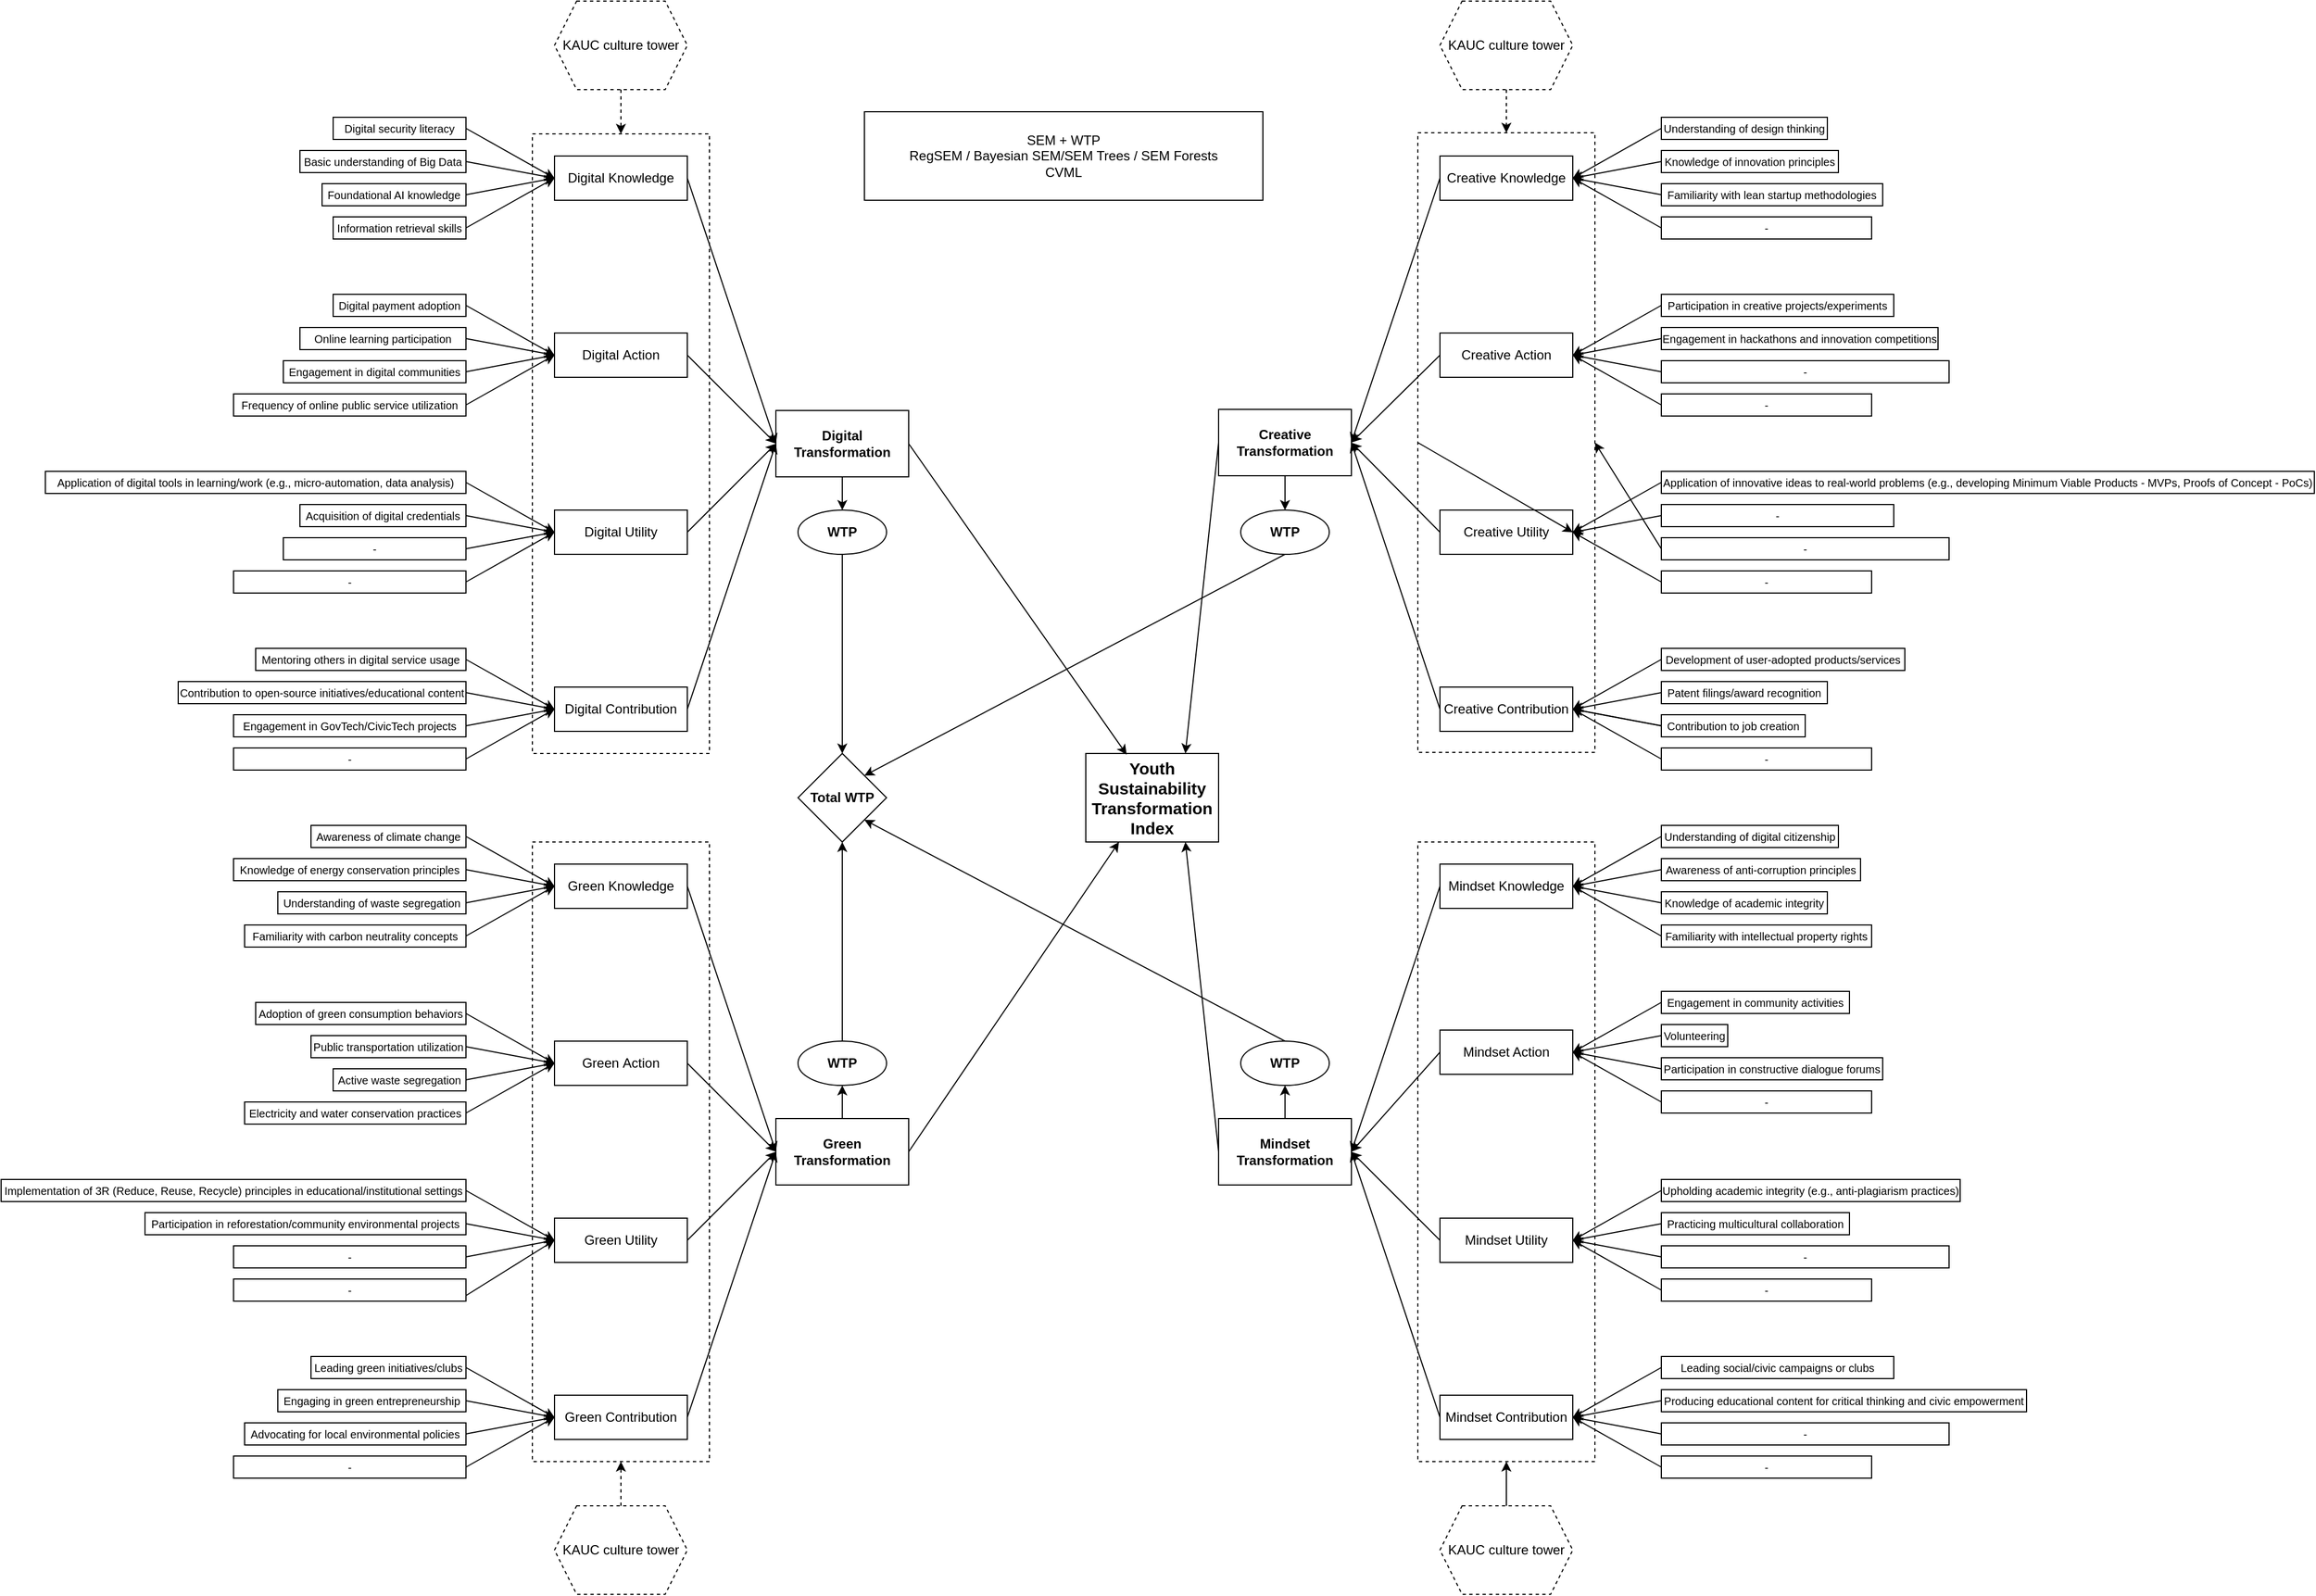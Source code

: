 <mxfile version="28.2.4">
  <diagram name="Page-1" id="5s9dV3dyt0xUDawJFrkX">
    <mxGraphModel dx="1570" dy="583" grid="1" gridSize="10" guides="1" tooltips="1" connect="1" arrows="1" fold="1" page="1" pageScale="1" pageWidth="6299" pageHeight="3937" math="0" shadow="0">
      <root>
        <mxCell id="0" />
        <mxCell id="1" parent="0" />
        <mxCell id="w6rqj6iUe-NLvWLd0ObC-1" value="&lt;font&gt;Youth Sustainability Transformation Index&lt;/font&gt;" style="rounded=0;whiteSpace=wrap;html=1;fontStyle=1;fontSize=15;" parent="1" vertex="1">
          <mxGeometry x="3400" y="2180" width="120" height="80" as="geometry" />
        </mxCell>
        <mxCell id="TM9vCrf7aip0FQeYukM7-2" style="edgeStyle=orthogonalEdgeStyle;rounded=0;orthogonalLoop=1;jettySize=auto;html=1;exitX=0.5;exitY=1;exitDx=0;exitDy=0;entryX=0.5;entryY=0;entryDx=0;entryDy=0;" edge="1" parent="1" source="w6rqj6iUe-NLvWLd0ObC-2" target="W3js-vLYW-_cpgTZByK7-1">
          <mxGeometry relative="1" as="geometry" />
        </mxCell>
        <mxCell id="w6rqj6iUe-NLvWLd0ObC-2" value="Digital&lt;div&gt;Transformation&lt;/div&gt;" style="rounded=0;whiteSpace=wrap;html=1;fontStyle=1" parent="1" vertex="1">
          <mxGeometry x="3120" y="1870" width="120" height="60" as="geometry" />
        </mxCell>
        <mxCell id="TM9vCrf7aip0FQeYukM7-5" style="edgeStyle=orthogonalEdgeStyle;rounded=0;orthogonalLoop=1;jettySize=auto;html=1;exitX=0.5;exitY=0;exitDx=0;exitDy=0;" edge="1" parent="1" source="w6rqj6iUe-NLvWLd0ObC-3" target="W3js-vLYW-_cpgTZByK7-2">
          <mxGeometry relative="1" as="geometry" />
        </mxCell>
        <mxCell id="w6rqj6iUe-NLvWLd0ObC-3" value="Green&lt;div&gt;&lt;span style=&quot;background-color: transparent; color: light-dark(rgb(0, 0, 0), rgb(255, 255, 255));&quot;&gt;Transformation&lt;/span&gt;&lt;/div&gt;" style="rounded=0;whiteSpace=wrap;html=1;fontStyle=1" parent="1" vertex="1">
          <mxGeometry x="3120" y="2510" width="120" height="60" as="geometry" />
        </mxCell>
        <mxCell id="TM9vCrf7aip0FQeYukM7-4" style="edgeStyle=orthogonalEdgeStyle;rounded=0;orthogonalLoop=1;jettySize=auto;html=1;exitX=0.5;exitY=0;exitDx=0;exitDy=0;entryX=0.5;entryY=1;entryDx=0;entryDy=0;" edge="1" parent="1" source="w6rqj6iUe-NLvWLd0ObC-4" target="W3js-vLYW-_cpgTZByK7-3">
          <mxGeometry relative="1" as="geometry" />
        </mxCell>
        <mxCell id="w6rqj6iUe-NLvWLd0ObC-4" value="&lt;span style=&quot;background-color: transparent;&quot;&gt;&lt;font&gt;Mindset&lt;/font&gt;&lt;/span&gt;&lt;div&gt;&lt;span style=&quot;background-color: transparent;&quot;&gt;&lt;font&gt;Transformation&lt;/font&gt;&lt;/span&gt;&lt;/div&gt;" style="rounded=0;whiteSpace=wrap;html=1;fontStyle=1" parent="1" vertex="1">
          <mxGeometry x="3520" y="2510" width="120" height="60" as="geometry" />
        </mxCell>
        <mxCell id="TM9vCrf7aip0FQeYukM7-3" style="edgeStyle=orthogonalEdgeStyle;rounded=0;orthogonalLoop=1;jettySize=auto;html=1;exitX=0.5;exitY=1;exitDx=0;exitDy=0;entryX=0.5;entryY=0;entryDx=0;entryDy=0;" edge="1" parent="1" source="w6rqj6iUe-NLvWLd0ObC-5" target="W3js-vLYW-_cpgTZByK7-4">
          <mxGeometry relative="1" as="geometry" />
        </mxCell>
        <mxCell id="w6rqj6iUe-NLvWLd0ObC-5" value="Creative Transformation" style="rounded=0;whiteSpace=wrap;html=1;fontStyle=1" parent="1" vertex="1">
          <mxGeometry x="3520" y="1869" width="120" height="60" as="geometry" />
        </mxCell>
        <mxCell id="w6rqj6iUe-NLvWLd0ObC-6" value="Creative&amp;nbsp;Knowledge" style="rounded=0;whiteSpace=wrap;html=1;" parent="1" vertex="1">
          <mxGeometry x="3720" y="1640" width="120" height="40" as="geometry" />
        </mxCell>
        <mxCell id="w6rqj6iUe-NLvWLd0ObC-7" value="Creative&amp;nbsp;Action" style="rounded=0;whiteSpace=wrap;html=1;" parent="1" vertex="1">
          <mxGeometry x="3720" y="1800" width="120" height="40" as="geometry" />
        </mxCell>
        <mxCell id="w6rqj6iUe-NLvWLd0ObC-8" value="Creative&amp;nbsp;Utility" style="rounded=0;whiteSpace=wrap;html=1;" parent="1" vertex="1">
          <mxGeometry x="3720" y="1960" width="120" height="40" as="geometry" />
        </mxCell>
        <mxCell id="w6rqj6iUe-NLvWLd0ObC-9" value="Creative&amp;nbsp;Contribution" style="rounded=0;whiteSpace=wrap;html=1;" parent="1" vertex="1">
          <mxGeometry x="3720" y="2120" width="120" height="40" as="geometry" />
        </mxCell>
        <mxCell id="w6rqj6iUe-NLvWLd0ObC-10" value="Mindset Knowledge" style="rounded=0;whiteSpace=wrap;html=1;" parent="1" vertex="1">
          <mxGeometry x="3720" y="2280" width="120" height="40" as="geometry" />
        </mxCell>
        <mxCell id="w6rqj6iUe-NLvWLd0ObC-11" value="Mindset Action" style="rounded=0;whiteSpace=wrap;html=1;" parent="1" vertex="1">
          <mxGeometry x="3720" y="2430" width="120" height="40" as="geometry" />
        </mxCell>
        <mxCell id="w6rqj6iUe-NLvWLd0ObC-12" value="Mindset Utility" style="rounded=0;whiteSpace=wrap;html=1;" parent="1" vertex="1">
          <mxGeometry x="3720" y="2600" width="120" height="40" as="geometry" />
        </mxCell>
        <mxCell id="w6rqj6iUe-NLvWLd0ObC-13" value="Mindset Contribution" style="rounded=0;whiteSpace=wrap;html=1;" parent="1" vertex="1">
          <mxGeometry x="3720" y="2760" width="120" height="40" as="geometry" />
        </mxCell>
        <mxCell id="w6rqj6iUe-NLvWLd0ObC-14" value="Digital&amp;nbsp;Knowledge" style="rounded=0;whiteSpace=wrap;html=1;" parent="1" vertex="1">
          <mxGeometry x="2920" y="1640" width="120" height="40" as="geometry" />
        </mxCell>
        <mxCell id="w6rqj6iUe-NLvWLd0ObC-15" value="Digital&amp;nbsp;Action" style="rounded=0;whiteSpace=wrap;html=1;" parent="1" vertex="1">
          <mxGeometry x="2920" y="1800" width="120" height="40" as="geometry" />
        </mxCell>
        <mxCell id="w6rqj6iUe-NLvWLd0ObC-16" value="Digital&amp;nbsp;Utility" style="rounded=0;whiteSpace=wrap;html=1;" parent="1" vertex="1">
          <mxGeometry x="2920" y="1960" width="120" height="40" as="geometry" />
        </mxCell>
        <mxCell id="w6rqj6iUe-NLvWLd0ObC-17" value="Digital&amp;nbsp;Contribution" style="rounded=0;whiteSpace=wrap;html=1;" parent="1" vertex="1">
          <mxGeometry x="2920" y="2120" width="120" height="40" as="geometry" />
        </mxCell>
        <mxCell id="w6rqj6iUe-NLvWLd0ObC-18" value="Green&lt;span style=&quot;color: light-dark(rgb(0, 0, 0), rgb(255, 255, 255)); background-color: transparent;&quot;&gt;&amp;nbsp;&lt;/span&gt;Knowledge" style="rounded=0;whiteSpace=wrap;html=1;" parent="1" vertex="1">
          <mxGeometry x="2920" y="2280" width="120" height="40" as="geometry" />
        </mxCell>
        <mxCell id="w6rqj6iUe-NLvWLd0ObC-19" value="Green&lt;span style=&quot;color: light-dark(rgb(0, 0, 0), rgb(255, 255, 255)); background-color: transparent;&quot;&gt;&amp;nbsp;&lt;/span&gt;Action" style="rounded=0;whiteSpace=wrap;html=1;" parent="1" vertex="1">
          <mxGeometry x="2920" y="2440" width="120" height="40" as="geometry" />
        </mxCell>
        <mxCell id="w6rqj6iUe-NLvWLd0ObC-20" value="Green&lt;span style=&quot;color: light-dark(rgb(0, 0, 0), rgb(255, 255, 255)); background-color: transparent;&quot;&gt;&amp;nbsp;&lt;/span&gt;Utility" style="rounded=0;whiteSpace=wrap;html=1;" parent="1" vertex="1">
          <mxGeometry x="2920" y="2600" width="120" height="40" as="geometry" />
        </mxCell>
        <mxCell id="w6rqj6iUe-NLvWLd0ObC-21" value="Green&lt;span style=&quot;color: light-dark(rgb(0, 0, 0), rgb(255, 255, 255)); background-color: transparent;&quot;&gt;&amp;nbsp;&lt;/span&gt;Contribution" style="rounded=0;whiteSpace=wrap;html=1;" parent="1" vertex="1">
          <mxGeometry x="2920" y="2760" width="120" height="40" as="geometry" />
        </mxCell>
        <mxCell id="w6rqj6iUe-NLvWLd0ObC-22" value="" style="endArrow=classic;html=1;rounded=0;exitX=1;exitY=0.5;exitDx=0;exitDy=0;entryX=0;entryY=0.5;entryDx=0;entryDy=0;" parent="1" source="w6rqj6iUe-NLvWLd0ObC-14" target="w6rqj6iUe-NLvWLd0ObC-2" edge="1">
          <mxGeometry width="50" height="50" relative="1" as="geometry">
            <mxPoint x="3310" y="2010" as="sourcePoint" />
            <mxPoint x="3110" y="1840" as="targetPoint" />
          </mxGeometry>
        </mxCell>
        <mxCell id="w6rqj6iUe-NLvWLd0ObC-23" value="" style="endArrow=classic;html=1;rounded=0;exitX=1;exitY=0.5;exitDx=0;exitDy=0;entryX=0;entryY=0.5;entryDx=0;entryDy=0;" parent="1" source="w6rqj6iUe-NLvWLd0ObC-15" target="w6rqj6iUe-NLvWLd0ObC-2" edge="1">
          <mxGeometry width="50" height="50" relative="1" as="geometry">
            <mxPoint x="3080" y="1720" as="sourcePoint" />
            <mxPoint x="3070" y="1900" as="targetPoint" />
          </mxGeometry>
        </mxCell>
        <mxCell id="w6rqj6iUe-NLvWLd0ObC-24" value="" style="endArrow=classic;html=1;rounded=0;exitX=1;exitY=0.5;exitDx=0;exitDy=0;entryX=0;entryY=0.5;entryDx=0;entryDy=0;" parent="1" source="w6rqj6iUe-NLvWLd0ObC-16" target="w6rqj6iUe-NLvWLd0ObC-2" edge="1">
          <mxGeometry width="50" height="50" relative="1" as="geometry">
            <mxPoint x="3080" y="1780" as="sourcePoint" />
            <mxPoint x="3040" y="1890" as="targetPoint" />
          </mxGeometry>
        </mxCell>
        <mxCell id="w6rqj6iUe-NLvWLd0ObC-25" value="" style="endArrow=classic;html=1;rounded=0;exitX=1;exitY=0.5;exitDx=0;exitDy=0;entryX=0;entryY=0.5;entryDx=0;entryDy=0;" parent="1" source="w6rqj6iUe-NLvWLd0ObC-17" target="w6rqj6iUe-NLvWLd0ObC-2" edge="1">
          <mxGeometry width="50" height="50" relative="1" as="geometry">
            <mxPoint x="3080" y="1840" as="sourcePoint" />
            <mxPoint x="3120" y="1850" as="targetPoint" />
          </mxGeometry>
        </mxCell>
        <mxCell id="w6rqj6iUe-NLvWLd0ObC-26" value="" style="endArrow=classic;html=1;rounded=0;exitX=1;exitY=0.5;exitDx=0;exitDy=0;entryX=0;entryY=0.5;entryDx=0;entryDy=0;" parent="1" source="w6rqj6iUe-NLvWLd0ObC-18" target="w6rqj6iUe-NLvWLd0ObC-3" edge="1">
          <mxGeometry width="50" height="50" relative="1" as="geometry">
            <mxPoint x="3080" y="2200" as="sourcePoint" />
            <mxPoint x="3120" y="2150" as="targetPoint" />
          </mxGeometry>
        </mxCell>
        <mxCell id="w6rqj6iUe-NLvWLd0ObC-27" value="" style="endArrow=classic;html=1;rounded=0;exitX=1;exitY=0.5;exitDx=0;exitDy=0;entryX=0;entryY=0.5;entryDx=0;entryDy=0;" parent="1" source="w6rqj6iUe-NLvWLd0ObC-19" target="w6rqj6iUe-NLvWLd0ObC-3" edge="1">
          <mxGeometry width="50" height="50" relative="1" as="geometry">
            <mxPoint x="3080" y="2260" as="sourcePoint" />
            <mxPoint x="3120" y="2290" as="targetPoint" />
          </mxGeometry>
        </mxCell>
        <mxCell id="w6rqj6iUe-NLvWLd0ObC-28" value="" style="endArrow=classic;html=1;rounded=0;exitX=1;exitY=0.5;exitDx=0;exitDy=0;entryX=0;entryY=0.5;entryDx=0;entryDy=0;" parent="1" source="w6rqj6iUe-NLvWLd0ObC-20" target="w6rqj6iUe-NLvWLd0ObC-3" edge="1">
          <mxGeometry width="50" height="50" relative="1" as="geometry">
            <mxPoint x="3080" y="2320" as="sourcePoint" />
            <mxPoint x="3120" y="2290" as="targetPoint" />
          </mxGeometry>
        </mxCell>
        <mxCell id="w6rqj6iUe-NLvWLd0ObC-29" value="" style="endArrow=classic;html=1;rounded=0;exitX=1;exitY=0.5;exitDx=0;exitDy=0;entryX=0;entryY=0.5;entryDx=0;entryDy=0;" parent="1" source="w6rqj6iUe-NLvWLd0ObC-21" target="w6rqj6iUe-NLvWLd0ObC-3" edge="1">
          <mxGeometry width="50" height="50" relative="1" as="geometry">
            <mxPoint x="3080" y="2380" as="sourcePoint" />
            <mxPoint x="3120" y="2290" as="targetPoint" />
          </mxGeometry>
        </mxCell>
        <mxCell id="w6rqj6iUe-NLvWLd0ObC-30" value="" style="endArrow=classic;html=1;rounded=0;exitX=0;exitY=0.5;exitDx=0;exitDy=0;entryX=1;entryY=0.5;entryDx=0;entryDy=0;" parent="1" source="w6rqj6iUe-NLvWLd0ObC-13" target="w6rqj6iUe-NLvWLd0ObC-4" edge="1">
          <mxGeometry width="50" height="50" relative="1" as="geometry">
            <mxPoint x="3250" y="2600" as="sourcePoint" />
            <mxPoint x="3290" y="2450" as="targetPoint" />
          </mxGeometry>
        </mxCell>
        <mxCell id="w6rqj6iUe-NLvWLd0ObC-31" value="" style="endArrow=classic;html=1;rounded=0;exitX=0;exitY=0.5;exitDx=0;exitDy=0;entryX=1;entryY=0.5;entryDx=0;entryDy=0;" parent="1" source="w6rqj6iUe-NLvWLd0ObC-12" target="w6rqj6iUe-NLvWLd0ObC-4" edge="1">
          <mxGeometry width="50" height="50" relative="1" as="geometry">
            <mxPoint x="3770" y="2600" as="sourcePoint" />
            <mxPoint x="3730" y="2450" as="targetPoint" />
          </mxGeometry>
        </mxCell>
        <mxCell id="w6rqj6iUe-NLvWLd0ObC-32" value="" style="endArrow=classic;html=1;rounded=0;exitX=0;exitY=0.5;exitDx=0;exitDy=0;entryX=1;entryY=0.5;entryDx=0;entryDy=0;" parent="1" source="w6rqj6iUe-NLvWLd0ObC-11" target="w6rqj6iUe-NLvWLd0ObC-4" edge="1">
          <mxGeometry width="50" height="50" relative="1" as="geometry">
            <mxPoint x="3770" y="2540" as="sourcePoint" />
            <mxPoint x="3730" y="2450" as="targetPoint" />
          </mxGeometry>
        </mxCell>
        <mxCell id="w6rqj6iUe-NLvWLd0ObC-33" value="" style="endArrow=classic;html=1;rounded=0;exitX=0;exitY=0.5;exitDx=0;exitDy=0;entryX=1;entryY=0.5;entryDx=0;entryDy=0;" parent="1" source="w6rqj6iUe-NLvWLd0ObC-10" target="w6rqj6iUe-NLvWLd0ObC-4" edge="1">
          <mxGeometry width="50" height="50" relative="1" as="geometry">
            <mxPoint x="3770" y="2480" as="sourcePoint" />
            <mxPoint x="3720" y="2440" as="targetPoint" />
          </mxGeometry>
        </mxCell>
        <mxCell id="w6rqj6iUe-NLvWLd0ObC-34" value="" style="endArrow=classic;html=1;rounded=0;exitX=0;exitY=0.5;exitDx=0;exitDy=0;entryX=1;entryY=0.5;entryDx=0;entryDy=0;" parent="1" source="w6rqj6iUe-NLvWLd0ObC-9" target="w6rqj6iUe-NLvWLd0ObC-5" edge="1">
          <mxGeometry width="50" height="50" relative="1" as="geometry">
            <mxPoint x="3740" y="2029" as="sourcePoint" />
            <mxPoint x="3700" y="2059" as="targetPoint" />
          </mxGeometry>
        </mxCell>
        <mxCell id="w6rqj6iUe-NLvWLd0ObC-35" value="" style="endArrow=classic;html=1;rounded=0;exitX=0;exitY=0.5;exitDx=0;exitDy=0;entryX=1;entryY=0.5;entryDx=0;entryDy=0;" parent="1" source="w6rqj6iUe-NLvWLd0ObC-8" target="w6rqj6iUe-NLvWLd0ObC-5" edge="1">
          <mxGeometry width="50" height="50" relative="1" as="geometry">
            <mxPoint x="3740" y="1969" as="sourcePoint" />
            <mxPoint x="3690" y="1909" as="targetPoint" />
          </mxGeometry>
        </mxCell>
        <mxCell id="w6rqj6iUe-NLvWLd0ObC-36" value="" style="endArrow=classic;html=1;rounded=0;exitX=0;exitY=0.5;exitDx=0;exitDy=0;entryX=1;entryY=0.5;entryDx=0;entryDy=0;" parent="1" source="w6rqj6iUe-NLvWLd0ObC-7" target="w6rqj6iUe-NLvWLd0ObC-5" edge="1">
          <mxGeometry width="50" height="50" relative="1" as="geometry">
            <mxPoint x="3740" y="1909" as="sourcePoint" />
            <mxPoint x="3690" y="1909" as="targetPoint" />
          </mxGeometry>
        </mxCell>
        <mxCell id="w6rqj6iUe-NLvWLd0ObC-37" value="" style="endArrow=classic;html=1;rounded=0;exitX=0;exitY=0.5;exitDx=0;exitDy=0;entryX=1;entryY=0.5;entryDx=0;entryDy=0;" parent="1" source="w6rqj6iUe-NLvWLd0ObC-6" target="w6rqj6iUe-NLvWLd0ObC-5" edge="1">
          <mxGeometry width="50" height="50" relative="1" as="geometry">
            <mxPoint x="3740" y="1849" as="sourcePoint" />
            <mxPoint x="3690" y="1909" as="targetPoint" />
          </mxGeometry>
        </mxCell>
        <mxCell id="w6rqj6iUe-NLvWLd0ObC-38" value="" style="endArrow=classic;html=1;rounded=0;exitX=0;exitY=0.5;exitDx=0;exitDy=0;entryX=0.75;entryY=0;entryDx=0;entryDy=0;" parent="1" source="w6rqj6iUe-NLvWLd0ObC-5" target="w6rqj6iUe-NLvWLd0ObC-1" edge="1">
          <mxGeometry width="50" height="50" relative="1" as="geometry">
            <mxPoint x="3600" y="1720" as="sourcePoint" />
            <mxPoint x="3560" y="1850" as="targetPoint" />
          </mxGeometry>
        </mxCell>
        <mxCell id="w6rqj6iUe-NLvWLd0ObC-39" value="" style="endArrow=classic;html=1;rounded=0;exitX=0;exitY=0.5;exitDx=0;exitDy=0;entryX=0.75;entryY=1;entryDx=0;entryDy=0;" parent="1" source="w6rqj6iUe-NLvWLd0ObC-4" target="w6rqj6iUe-NLvWLd0ObC-1" edge="1">
          <mxGeometry width="50" height="50" relative="1" as="geometry">
            <mxPoint x="3440" y="1850" as="sourcePoint" />
            <mxPoint x="3400" y="1910" as="targetPoint" />
          </mxGeometry>
        </mxCell>
        <mxCell id="w6rqj6iUe-NLvWLd0ObC-40" value="" style="endArrow=classic;html=1;rounded=0;exitX=1;exitY=0.5;exitDx=0;exitDy=0;entryX=0.25;entryY=1;entryDx=0;entryDy=0;" parent="1" source="w6rqj6iUe-NLvWLd0ObC-3" target="w6rqj6iUe-NLvWLd0ObC-1" edge="1">
          <mxGeometry width="50" height="50" relative="1" as="geometry">
            <mxPoint x="3440" y="1990" as="sourcePoint" />
            <mxPoint x="3400" y="1910" as="targetPoint" />
          </mxGeometry>
        </mxCell>
        <mxCell id="w6rqj6iUe-NLvWLd0ObC-41" value="" style="endArrow=classic;html=1;rounded=0;exitX=1;exitY=0.5;exitDx=0;exitDy=0;entryX=0.308;entryY=0.013;entryDx=0;entryDy=0;entryPerimeter=0;" parent="1" source="w6rqj6iUe-NLvWLd0ObC-2" target="w6rqj6iUe-NLvWLd0ObC-1" edge="1">
          <mxGeometry width="50" height="50" relative="1" as="geometry">
            <mxPoint x="3250" y="2050" as="sourcePoint" />
            <mxPoint x="3280" y="1970" as="targetPoint" />
          </mxGeometry>
        </mxCell>
        <mxCell id="TM9vCrf7aip0FQeYukM7-6" style="edgeStyle=orthogonalEdgeStyle;rounded=0;orthogonalLoop=1;jettySize=auto;html=1;exitX=0.5;exitY=1;exitDx=0;exitDy=0;entryX=0.5;entryY=0;entryDx=0;entryDy=0;" edge="1" parent="1" source="W3js-vLYW-_cpgTZByK7-1" target="W3js-vLYW-_cpgTZByK7-13">
          <mxGeometry relative="1" as="geometry" />
        </mxCell>
        <mxCell id="W3js-vLYW-_cpgTZByK7-1" value="WTP" style="ellipse;whiteSpace=wrap;html=1;fontStyle=1" parent="1" vertex="1">
          <mxGeometry x="3140" y="1960" width="80" height="40" as="geometry" />
        </mxCell>
        <mxCell id="TM9vCrf7aip0FQeYukM7-7" style="edgeStyle=orthogonalEdgeStyle;rounded=0;orthogonalLoop=1;jettySize=auto;html=1;exitX=0.5;exitY=0;exitDx=0;exitDy=0;entryX=0.5;entryY=1;entryDx=0;entryDy=0;" edge="1" parent="1" source="W3js-vLYW-_cpgTZByK7-2" target="W3js-vLYW-_cpgTZByK7-13">
          <mxGeometry relative="1" as="geometry" />
        </mxCell>
        <mxCell id="W3js-vLYW-_cpgTZByK7-2" value="WTP" style="ellipse;whiteSpace=wrap;html=1;fontStyle=1" parent="1" vertex="1">
          <mxGeometry x="3140" y="2440" width="80" height="40" as="geometry" />
        </mxCell>
        <mxCell id="W3js-vLYW-_cpgTZByK7-3" value="&lt;span style=&quot;background-color: transparent; color: light-dark(rgb(0, 0, 0), rgb(255, 255, 255));&quot;&gt;WTP&lt;/span&gt;" style="ellipse;whiteSpace=wrap;html=1;fontStyle=1" parent="1" vertex="1">
          <mxGeometry x="3540" y="2440" width="80" height="40" as="geometry" />
        </mxCell>
        <mxCell id="W3js-vLYW-_cpgTZByK7-4" value="WTP" style="ellipse;whiteSpace=wrap;html=1;fontStyle=1" parent="1" vertex="1">
          <mxGeometry x="3540" y="1960" width="80" height="40" as="geometry" />
        </mxCell>
        <mxCell id="W3js-vLYW-_cpgTZByK7-13" value="&lt;b&gt;Total WTP&lt;/b&gt;" style="rhombus;whiteSpace=wrap;html=1;" parent="1" vertex="1">
          <mxGeometry x="3140" y="2180" width="80" height="80" as="geometry" />
        </mxCell>
        <mxCell id="W3js-vLYW-_cpgTZByK7-16" value="Digital security literacy" style="rounded=0;whiteSpace=wrap;html=1;fontSize=10;" parent="1" vertex="1">
          <mxGeometry x="2720" y="1605" width="120" height="20" as="geometry" />
        </mxCell>
        <mxCell id="W3js-vLYW-_cpgTZByK7-17" value="Basic understanding of Big Data" style="rounded=0;whiteSpace=wrap;html=1;fontSize=10;" parent="1" vertex="1">
          <mxGeometry x="2690" y="1635" width="150" height="20" as="geometry" />
        </mxCell>
        <mxCell id="W3js-vLYW-_cpgTZByK7-19" value="Foundational AI knowledge" style="rounded=0;whiteSpace=wrap;html=1;fontSize=10;" parent="1" vertex="1">
          <mxGeometry x="2710" y="1665" width="130" height="20" as="geometry" />
        </mxCell>
        <mxCell id="W3js-vLYW-_cpgTZByK7-20" value="Information retrieval skills" style="rounded=0;whiteSpace=wrap;html=1;fontSize=10;" parent="1" vertex="1">
          <mxGeometry x="2720" y="1695" width="120" height="20" as="geometry" />
        </mxCell>
        <mxCell id="W3js-vLYW-_cpgTZByK7-30" value="" style="endArrow=classic;html=1;rounded=0;exitX=1;exitY=0.5;exitDx=0;exitDy=0;entryX=0;entryY=0.5;entryDx=0;entryDy=0;" parent="1" source="W3js-vLYW-_cpgTZByK7-20" target="w6rqj6iUe-NLvWLd0ObC-14" edge="1">
          <mxGeometry width="50" height="50" relative="1" as="geometry">
            <mxPoint x="3040" y="1590" as="sourcePoint" />
            <mxPoint x="3090" y="1540" as="targetPoint" />
          </mxGeometry>
        </mxCell>
        <mxCell id="W3js-vLYW-_cpgTZByK7-31" value="" style="endArrow=classic;html=1;rounded=0;exitX=1;exitY=0.5;exitDx=0;exitDy=0;entryX=0;entryY=0.5;entryDx=0;entryDy=0;" parent="1" source="W3js-vLYW-_cpgTZByK7-19" target="w6rqj6iUe-NLvWLd0ObC-14" edge="1">
          <mxGeometry width="50" height="50" relative="1" as="geometry">
            <mxPoint x="2830" y="1590" as="sourcePoint" />
            <mxPoint x="2950" y="1690" as="targetPoint" />
          </mxGeometry>
        </mxCell>
        <mxCell id="W3js-vLYW-_cpgTZByK7-32" value="" style="endArrow=classic;html=1;rounded=0;exitX=1;exitY=0.5;exitDx=0;exitDy=0;entryX=0;entryY=0.5;entryDx=0;entryDy=0;" parent="1" source="W3js-vLYW-_cpgTZByK7-17" target="w6rqj6iUe-NLvWLd0ObC-14" edge="1">
          <mxGeometry width="50" height="50" relative="1" as="geometry">
            <mxPoint x="2930" y="1580" as="sourcePoint" />
            <mxPoint x="2980" y="1530" as="targetPoint" />
          </mxGeometry>
        </mxCell>
        <mxCell id="W3js-vLYW-_cpgTZByK7-33" value="Digital payment adoption" style="rounded=0;whiteSpace=wrap;html=1;fontSize=10;" parent="1" vertex="1">
          <mxGeometry x="2720" y="1765" width="120" height="20" as="geometry" />
        </mxCell>
        <mxCell id="W3js-vLYW-_cpgTZByK7-34" value="Online learning participation" style="rounded=0;whiteSpace=wrap;html=1;fontSize=10;" parent="1" vertex="1">
          <mxGeometry x="2690" y="1795" width="150" height="20" as="geometry" />
        </mxCell>
        <mxCell id="W3js-vLYW-_cpgTZByK7-35" value="Engagement in digital communities" style="rounded=0;whiteSpace=wrap;html=1;fontSize=10;" parent="1" vertex="1">
          <mxGeometry x="2675" y="1825" width="165" height="20" as="geometry" />
        </mxCell>
        <mxCell id="W3js-vLYW-_cpgTZByK7-36" value="Frequency of online public service utilization" style="rounded=0;whiteSpace=wrap;html=1;fontSize=10;" parent="1" vertex="1">
          <mxGeometry x="2630" y="1855" width="210" height="20" as="geometry" />
        </mxCell>
        <mxCell id="W3js-vLYW-_cpgTZByK7-37" value="" style="endArrow=classic;html=1;rounded=0;exitX=1;exitY=0.5;exitDx=0;exitDy=0;entryX=0;entryY=0.5;entryDx=0;entryDy=0;" parent="1" source="W3js-vLYW-_cpgTZByK7-33" target="w6rqj6iUe-NLvWLd0ObC-15" edge="1">
          <mxGeometry width="50" height="50" relative="1" as="geometry">
            <mxPoint x="2840" y="1660" as="sourcePoint" />
            <mxPoint x="2960" y="1720" as="targetPoint" />
          </mxGeometry>
        </mxCell>
        <mxCell id="W3js-vLYW-_cpgTZByK7-38" value="" style="endArrow=classic;html=1;rounded=0;exitX=1;exitY=0.5;exitDx=0;exitDy=0;entryX=0;entryY=0.5;entryDx=0;entryDy=0;" parent="1" source="W3js-vLYW-_cpgTZByK7-34" target="w6rqj6iUe-NLvWLd0ObC-15" edge="1">
          <mxGeometry width="50" height="50" relative="1" as="geometry">
            <mxPoint x="2840" y="1720" as="sourcePoint" />
            <mxPoint x="2960" y="1780" as="targetPoint" />
          </mxGeometry>
        </mxCell>
        <mxCell id="W3js-vLYW-_cpgTZByK7-39" value="" style="endArrow=classic;html=1;rounded=0;exitX=1;exitY=0.5;exitDx=0;exitDy=0;entryX=0;entryY=0.5;entryDx=0;entryDy=0;" parent="1" source="W3js-vLYW-_cpgTZByK7-35" target="w6rqj6iUe-NLvWLd0ObC-15" edge="1">
          <mxGeometry width="50" height="50" relative="1" as="geometry">
            <mxPoint x="2840" y="1750" as="sourcePoint" />
            <mxPoint x="2960" y="1780" as="targetPoint" />
          </mxGeometry>
        </mxCell>
        <mxCell id="W3js-vLYW-_cpgTZByK7-40" value="" style="endArrow=classic;html=1;rounded=0;exitX=1;exitY=0.5;exitDx=0;exitDy=0;entryX=0;entryY=0.5;entryDx=0;entryDy=0;" parent="1" source="W3js-vLYW-_cpgTZByK7-36" target="w6rqj6iUe-NLvWLd0ObC-15" edge="1">
          <mxGeometry width="50" height="50" relative="1" as="geometry">
            <mxPoint x="2840" y="1780" as="sourcePoint" />
            <mxPoint x="2960" y="1780" as="targetPoint" />
          </mxGeometry>
        </mxCell>
        <mxCell id="W3js-vLYW-_cpgTZByK7-41" value="Application of digital tools in learning/work (e.g., micro-automation, data analysis)" style="rounded=0;whiteSpace=wrap;html=1;fontSize=10;" parent="1" vertex="1">
          <mxGeometry x="2460" y="1925" width="380" height="20" as="geometry" />
        </mxCell>
        <mxCell id="W3js-vLYW-_cpgTZByK7-42" value="Acquisition of digital credentials" style="rounded=0;whiteSpace=wrap;html=1;fontSize=10;" parent="1" vertex="1">
          <mxGeometry x="2690" y="1955" width="150" height="20" as="geometry" />
        </mxCell>
        <mxCell id="W3js-vLYW-_cpgTZByK7-43" value="-" style="rounded=0;whiteSpace=wrap;html=1;fontSize=10;" parent="1" vertex="1">
          <mxGeometry x="2675" y="1985" width="165" height="20" as="geometry" />
        </mxCell>
        <mxCell id="W3js-vLYW-_cpgTZByK7-44" value="-" style="rounded=0;whiteSpace=wrap;html=1;fontSize=10;" parent="1" vertex="1">
          <mxGeometry x="2630" y="2015" width="210" height="20" as="geometry" />
        </mxCell>
        <mxCell id="W3js-vLYW-_cpgTZByK7-46" value="" style="endArrow=classic;html=1;rounded=0;exitX=1;exitY=0.5;exitDx=0;exitDy=0;entryX=0;entryY=0.5;entryDx=0;entryDy=0;" parent="1" source="W3js-vLYW-_cpgTZByK7-16" target="w6rqj6iUe-NLvWLd0ObC-14" edge="1">
          <mxGeometry width="50" height="50" relative="1" as="geometry">
            <mxPoint x="2850" y="1660" as="sourcePoint" />
            <mxPoint x="2930" y="1670" as="targetPoint" />
          </mxGeometry>
        </mxCell>
        <mxCell id="W3js-vLYW-_cpgTZByK7-50" value="" style="endArrow=classic;html=1;rounded=0;exitX=1;exitY=0.5;exitDx=0;exitDy=0;entryX=0;entryY=0.5;entryDx=0;entryDy=0;" parent="1" source="W3js-vLYW-_cpgTZByK7-41" target="w6rqj6iUe-NLvWLd0ObC-16" edge="1">
          <mxGeometry width="50" height="50" relative="1" as="geometry">
            <mxPoint x="2790" y="2010" as="sourcePoint" />
            <mxPoint x="2840" y="1960" as="targetPoint" />
          </mxGeometry>
        </mxCell>
        <mxCell id="W3js-vLYW-_cpgTZByK7-51" value="" style="endArrow=classic;html=1;rounded=0;exitX=1;exitY=0.5;exitDx=0;exitDy=0;entryX=0;entryY=0.5;entryDx=0;entryDy=0;" parent="1" source="W3js-vLYW-_cpgTZByK7-55" target="w6rqj6iUe-NLvWLd0ObC-17" edge="1">
          <mxGeometry width="50" height="50" relative="1" as="geometry">
            <mxPoint x="2920" y="2050" as="sourcePoint" />
            <mxPoint x="3000" y="2095" as="targetPoint" />
          </mxGeometry>
        </mxCell>
        <mxCell id="W3js-vLYW-_cpgTZByK7-52" value="" style="endArrow=classic;html=1;rounded=0;exitX=1;exitY=0.5;exitDx=0;exitDy=0;" parent="1" source="W3js-vLYW-_cpgTZByK7-42" edge="1">
          <mxGeometry width="50" height="50" relative="1" as="geometry">
            <mxPoint x="2860" y="1955" as="sourcePoint" />
            <mxPoint x="2920" y="1980" as="targetPoint" />
          </mxGeometry>
        </mxCell>
        <mxCell id="W3js-vLYW-_cpgTZByK7-53" value="" style="endArrow=classic;html=1;rounded=0;exitX=1;exitY=0.5;exitDx=0;exitDy=0;entryX=0;entryY=0.5;entryDx=0;entryDy=0;" parent="1" source="W3js-vLYW-_cpgTZByK7-43" target="w6rqj6iUe-NLvWLd0ObC-16" edge="1">
          <mxGeometry width="50" height="50" relative="1" as="geometry">
            <mxPoint x="2870" y="1965" as="sourcePoint" />
            <mxPoint x="2950" y="2010" as="targetPoint" />
          </mxGeometry>
        </mxCell>
        <mxCell id="W3js-vLYW-_cpgTZByK7-54" value="" style="endArrow=classic;html=1;rounded=0;exitX=1;exitY=0.5;exitDx=0;exitDy=0;entryX=0;entryY=0.5;entryDx=0;entryDy=0;" parent="1" source="W3js-vLYW-_cpgTZByK7-44" target="w6rqj6iUe-NLvWLd0ObC-16" edge="1">
          <mxGeometry width="50" height="50" relative="1" as="geometry">
            <mxPoint x="2880" y="1975" as="sourcePoint" />
            <mxPoint x="2960" y="2020" as="targetPoint" />
          </mxGeometry>
        </mxCell>
        <mxCell id="W3js-vLYW-_cpgTZByK7-55" value="Mentoring others in digital service usage" style="rounded=0;whiteSpace=wrap;html=1;fontSize=10;" parent="1" vertex="1">
          <mxGeometry x="2650" y="2085" width="190" height="20" as="geometry" />
        </mxCell>
        <mxCell id="W3js-vLYW-_cpgTZByK7-56" value="Contribution to open-source initiatives/educational content" style="rounded=0;whiteSpace=wrap;html=1;fontSize=10;" parent="1" vertex="1">
          <mxGeometry x="2580" y="2115" width="260" height="20" as="geometry" />
        </mxCell>
        <mxCell id="W3js-vLYW-_cpgTZByK7-57" value="Engagement in GovTech/CivicTech projects" style="rounded=0;whiteSpace=wrap;html=1;fontSize=10;" parent="1" vertex="1">
          <mxGeometry x="2630" y="2145" width="210" height="20" as="geometry" />
        </mxCell>
        <mxCell id="W3js-vLYW-_cpgTZByK7-58" value="-" style="rounded=0;whiteSpace=wrap;html=1;fontSize=10;" parent="1" vertex="1">
          <mxGeometry x="2630" y="2175" width="210" height="20" as="geometry" />
        </mxCell>
        <mxCell id="W3js-vLYW-_cpgTZByK7-59" value="" style="endArrow=classic;html=1;rounded=0;exitX=1;exitY=0.5;exitDx=0;exitDy=0;entryX=0;entryY=0.5;entryDx=0;entryDy=0;" parent="1" source="W3js-vLYW-_cpgTZByK7-56" target="w6rqj6iUe-NLvWLd0ObC-17" edge="1">
          <mxGeometry width="50" height="50" relative="1" as="geometry">
            <mxPoint x="2850" y="2105" as="sourcePoint" />
            <mxPoint x="2930" y="2150" as="targetPoint" />
          </mxGeometry>
        </mxCell>
        <mxCell id="W3js-vLYW-_cpgTZByK7-60" value="" style="endArrow=classic;html=1;rounded=0;exitX=1;exitY=0.5;exitDx=0;exitDy=0;entryX=0;entryY=0.5;entryDx=0;entryDy=0;" parent="1" source="W3js-vLYW-_cpgTZByK7-58" target="w6rqj6iUe-NLvWLd0ObC-17" edge="1">
          <mxGeometry width="50" height="50" relative="1" as="geometry">
            <mxPoint x="2860" y="2115" as="sourcePoint" />
            <mxPoint x="2940" y="2160" as="targetPoint" />
          </mxGeometry>
        </mxCell>
        <mxCell id="W3js-vLYW-_cpgTZByK7-61" value="" style="endArrow=classic;html=1;rounded=0;exitX=1;exitY=0.5;exitDx=0;exitDy=0;entryX=0;entryY=0.5;entryDx=0;entryDy=0;" parent="1" source="W3js-vLYW-_cpgTZByK7-57" target="w6rqj6iUe-NLvWLd0ObC-17" edge="1">
          <mxGeometry width="50" height="50" relative="1" as="geometry">
            <mxPoint x="2850" y="2135" as="sourcePoint" />
            <mxPoint x="2930" y="2150" as="targetPoint" />
          </mxGeometry>
        </mxCell>
        <mxCell id="W3js-vLYW-_cpgTZByK7-62" value="Awareness of climate change" style="rounded=0;whiteSpace=wrap;html=1;fontSize=10;" parent="1" vertex="1">
          <mxGeometry x="2700" y="2245" width="140" height="20" as="geometry" />
        </mxCell>
        <mxCell id="W3js-vLYW-_cpgTZByK7-63" value="Knowledge of energy conservation principles" style="rounded=0;whiteSpace=wrap;html=1;fontSize=10;" parent="1" vertex="1">
          <mxGeometry x="2630" y="2275" width="210" height="20" as="geometry" />
        </mxCell>
        <mxCell id="W3js-vLYW-_cpgTZByK7-64" value="Understanding of waste segregation" style="rounded=0;whiteSpace=wrap;html=1;fontSize=10;" parent="1" vertex="1">
          <mxGeometry x="2670" y="2305" width="170" height="20" as="geometry" />
        </mxCell>
        <mxCell id="W3js-vLYW-_cpgTZByK7-65" value="Familiarity with carbon neutrality concepts" style="rounded=0;whiteSpace=wrap;html=1;fontSize=10;" parent="1" vertex="1">
          <mxGeometry x="2640" y="2335" width="200" height="20" as="geometry" />
        </mxCell>
        <mxCell id="W3js-vLYW-_cpgTZByK7-66" value="Adoption of green consumption behaviors" style="rounded=0;whiteSpace=wrap;html=1;fontSize=10;" parent="1" vertex="1">
          <mxGeometry x="2650" y="2405" width="190" height="20" as="geometry" />
        </mxCell>
        <mxCell id="W3js-vLYW-_cpgTZByK7-67" value="Public transportation utilization" style="rounded=0;whiteSpace=wrap;html=1;fontSize=10;" parent="1" vertex="1">
          <mxGeometry x="2700" y="2435" width="140" height="20" as="geometry" />
        </mxCell>
        <mxCell id="W3js-vLYW-_cpgTZByK7-68" value="Active waste segregation" style="rounded=0;whiteSpace=wrap;html=1;fontSize=10;" parent="1" vertex="1">
          <mxGeometry x="2720" y="2465" width="120" height="20" as="geometry" />
        </mxCell>
        <mxCell id="W3js-vLYW-_cpgTZByK7-69" value="Electricity and water conservation practices" style="rounded=0;whiteSpace=wrap;html=1;fontSize=10;" parent="1" vertex="1">
          <mxGeometry x="2640" y="2495" width="200" height="20" as="geometry" />
        </mxCell>
        <mxCell id="W3js-vLYW-_cpgTZByK7-70" value="Implementation of 3R (Reduce, Reuse, Recycle) principles in educational/institutional settings" style="rounded=0;whiteSpace=wrap;html=1;fontSize=10;" parent="1" vertex="1">
          <mxGeometry x="2420" y="2565" width="420" height="20" as="geometry" />
        </mxCell>
        <mxCell id="W3js-vLYW-_cpgTZByK7-71" value="Participation in reforestation/community environmental projects" style="rounded=0;whiteSpace=wrap;html=1;fontSize=10;" parent="1" vertex="1">
          <mxGeometry x="2550" y="2595" width="290" height="20" as="geometry" />
        </mxCell>
        <mxCell id="W3js-vLYW-_cpgTZByK7-72" value="-" style="rounded=0;whiteSpace=wrap;html=1;fontSize=10;" parent="1" vertex="1">
          <mxGeometry x="2630" y="2625" width="210" height="20" as="geometry" />
        </mxCell>
        <mxCell id="W3js-vLYW-_cpgTZByK7-73" value="-" style="rounded=0;whiteSpace=wrap;html=1;fontSize=10;" parent="1" vertex="1">
          <mxGeometry x="2630" y="2655" width="210" height="20" as="geometry" />
        </mxCell>
        <mxCell id="W3js-vLYW-_cpgTZByK7-74" value="Leading green initiatives/clubs" style="rounded=0;whiteSpace=wrap;html=1;fontSize=10;" parent="1" vertex="1">
          <mxGeometry x="2700" y="2725" width="140" height="20" as="geometry" />
        </mxCell>
        <mxCell id="W3js-vLYW-_cpgTZByK7-75" value="&lt;div&gt;Engaging in green entrepreneurship&lt;/div&gt;" style="rounded=0;whiteSpace=wrap;html=1;fontSize=10;" parent="1" vertex="1">
          <mxGeometry x="2670" y="2755" width="170" height="20" as="geometry" />
        </mxCell>
        <mxCell id="W3js-vLYW-_cpgTZByK7-76" value="Advocating for local environmental policies" style="rounded=0;whiteSpace=wrap;html=1;fontSize=10;" parent="1" vertex="1">
          <mxGeometry x="2640" y="2785" width="200" height="20" as="geometry" />
        </mxCell>
        <mxCell id="W3js-vLYW-_cpgTZByK7-77" value="-" style="rounded=0;whiteSpace=wrap;html=1;fontSize=10;" parent="1" vertex="1">
          <mxGeometry x="2630" y="2815" width="210" height="20" as="geometry" />
        </mxCell>
        <mxCell id="W3js-vLYW-_cpgTZByK7-78" value="" style="endArrow=classic;html=1;rounded=0;exitX=1;exitY=0.5;exitDx=0;exitDy=0;entryX=0;entryY=0.5;entryDx=0;entryDy=0;" parent="1" source="W3js-vLYW-_cpgTZByK7-65" target="w6rqj6iUe-NLvWLd0ObC-18" edge="1">
          <mxGeometry width="50" height="50" relative="1" as="geometry">
            <mxPoint x="2920" y="2240" as="sourcePoint" />
            <mxPoint x="3000" y="2195" as="targetPoint" />
          </mxGeometry>
        </mxCell>
        <mxCell id="W3js-vLYW-_cpgTZByK7-79" value="" style="endArrow=classic;html=1;rounded=0;exitX=1;exitY=0.5;exitDx=0;exitDy=0;entryX=0;entryY=0.5;entryDx=0;entryDy=0;" parent="1" source="W3js-vLYW-_cpgTZByK7-64" target="w6rqj6iUe-NLvWLd0ObC-18" edge="1">
          <mxGeometry width="50" height="50" relative="1" as="geometry">
            <mxPoint x="2930" y="2250" as="sourcePoint" />
            <mxPoint x="3010" y="2205" as="targetPoint" />
          </mxGeometry>
        </mxCell>
        <mxCell id="W3js-vLYW-_cpgTZByK7-80" value="" style="endArrow=classic;html=1;rounded=0;exitX=1;exitY=0.5;exitDx=0;exitDy=0;entryX=0;entryY=0.5;entryDx=0;entryDy=0;" parent="1" source="W3js-vLYW-_cpgTZByK7-63" target="w6rqj6iUe-NLvWLd0ObC-18" edge="1">
          <mxGeometry width="50" height="50" relative="1" as="geometry">
            <mxPoint x="2940" y="2260" as="sourcePoint" />
            <mxPoint x="3020" y="2215" as="targetPoint" />
          </mxGeometry>
        </mxCell>
        <mxCell id="W3js-vLYW-_cpgTZByK7-81" value="" style="endArrow=classic;html=1;rounded=0;exitX=1;exitY=0.5;exitDx=0;exitDy=0;entryX=0;entryY=0.5;entryDx=0;entryDy=0;" parent="1" source="W3js-vLYW-_cpgTZByK7-62" target="w6rqj6iUe-NLvWLd0ObC-18" edge="1">
          <mxGeometry width="50" height="50" relative="1" as="geometry">
            <mxPoint x="2950" y="2270" as="sourcePoint" />
            <mxPoint x="3030" y="2225" as="targetPoint" />
          </mxGeometry>
        </mxCell>
        <mxCell id="W3js-vLYW-_cpgTZByK7-82" value="" style="endArrow=classic;html=1;rounded=0;exitX=1;exitY=0.5;exitDx=0;exitDy=0;entryX=0;entryY=0.5;entryDx=0;entryDy=0;" parent="1" source="W3js-vLYW-_cpgTZByK7-66" target="w6rqj6iUe-NLvWLd0ObC-19" edge="1">
          <mxGeometry width="50" height="50" relative="1" as="geometry">
            <mxPoint x="2850" y="2355" as="sourcePoint" />
            <mxPoint x="2930" y="2310" as="targetPoint" />
          </mxGeometry>
        </mxCell>
        <mxCell id="W3js-vLYW-_cpgTZByK7-83" value="" style="endArrow=classic;html=1;rounded=0;exitX=1;exitY=0.5;exitDx=0;exitDy=0;entryX=0;entryY=0.5;entryDx=0;entryDy=0;" parent="1" source="W3js-vLYW-_cpgTZByK7-67" target="w6rqj6iUe-NLvWLd0ObC-19" edge="1">
          <mxGeometry width="50" height="50" relative="1" as="geometry">
            <mxPoint x="2840" y="2445" as="sourcePoint" />
            <mxPoint x="2920" y="2400" as="targetPoint" />
          </mxGeometry>
        </mxCell>
        <mxCell id="W3js-vLYW-_cpgTZByK7-84" value="" style="endArrow=classic;html=1;rounded=0;exitX=1;exitY=0.5;exitDx=0;exitDy=0;entryX=0;entryY=0.5;entryDx=0;entryDy=0;" parent="1" source="W3js-vLYW-_cpgTZByK7-68" target="w6rqj6iUe-NLvWLd0ObC-19" edge="1">
          <mxGeometry width="50" height="50" relative="1" as="geometry">
            <mxPoint x="2870" y="2375" as="sourcePoint" />
            <mxPoint x="2950" y="2330" as="targetPoint" />
          </mxGeometry>
        </mxCell>
        <mxCell id="W3js-vLYW-_cpgTZByK7-85" value="" style="endArrow=classic;html=1;rounded=0;exitX=1;exitY=0.5;exitDx=0;exitDy=0;entryX=0;entryY=0.5;entryDx=0;entryDy=0;" parent="1" source="W3js-vLYW-_cpgTZByK7-69" target="w6rqj6iUe-NLvWLd0ObC-19" edge="1">
          <mxGeometry width="50" height="50" relative="1" as="geometry">
            <mxPoint x="2880" y="2385" as="sourcePoint" />
            <mxPoint x="2960" y="2340" as="targetPoint" />
          </mxGeometry>
        </mxCell>
        <mxCell id="W3js-vLYW-_cpgTZByK7-86" value="" style="endArrow=classic;html=1;rounded=0;exitX=1;exitY=0.5;exitDx=0;exitDy=0;entryX=0;entryY=0.5;entryDx=0;entryDy=0;" parent="1" source="W3js-vLYW-_cpgTZByK7-71" target="w6rqj6iUe-NLvWLd0ObC-20" edge="1">
          <mxGeometry width="50" height="50" relative="1" as="geometry">
            <mxPoint x="2850" y="2610" as="sourcePoint" />
            <mxPoint x="2930" y="2565" as="targetPoint" />
          </mxGeometry>
        </mxCell>
        <mxCell id="W3js-vLYW-_cpgTZByK7-87" value="" style="endArrow=classic;html=1;rounded=0;exitX=1;exitY=0.75;exitDx=0;exitDy=0;entryX=0;entryY=0.5;entryDx=0;entryDy=0;" parent="1" source="W3js-vLYW-_cpgTZByK7-73" target="w6rqj6iUe-NLvWLd0ObC-20" edge="1">
          <mxGeometry width="50" height="50" relative="1" as="geometry">
            <mxPoint x="2860" y="2525" as="sourcePoint" />
            <mxPoint x="2940" y="2480" as="targetPoint" />
          </mxGeometry>
        </mxCell>
        <mxCell id="W3js-vLYW-_cpgTZByK7-88" value="" style="endArrow=classic;html=1;rounded=0;exitX=1;exitY=0.5;exitDx=0;exitDy=0;entryX=0;entryY=0.5;entryDx=0;entryDy=0;" parent="1" source="W3js-vLYW-_cpgTZByK7-72" target="w6rqj6iUe-NLvWLd0ObC-20" edge="1">
          <mxGeometry width="50" height="50" relative="1" as="geometry">
            <mxPoint x="2870" y="2535" as="sourcePoint" />
            <mxPoint x="2950" y="2490" as="targetPoint" />
          </mxGeometry>
        </mxCell>
        <mxCell id="W3js-vLYW-_cpgTZByK7-89" value="" style="endArrow=classic;html=1;rounded=0;exitX=1;exitY=0.5;exitDx=0;exitDy=0;entryX=0;entryY=0.5;entryDx=0;entryDy=0;" parent="1" source="W3js-vLYW-_cpgTZByK7-70" target="w6rqj6iUe-NLvWLd0ObC-20" edge="1">
          <mxGeometry width="50" height="50" relative="1" as="geometry">
            <mxPoint x="2880" y="2545" as="sourcePoint" />
            <mxPoint x="2960" y="2500" as="targetPoint" />
          </mxGeometry>
        </mxCell>
        <mxCell id="W3js-vLYW-_cpgTZByK7-90" value="" style="endArrow=classic;html=1;rounded=0;exitX=1;exitY=0.5;exitDx=0;exitDy=0;entryX=0;entryY=0.5;entryDx=0;entryDy=0;" parent="1" source="W3js-vLYW-_cpgTZByK7-76" target="w6rqj6iUe-NLvWLd0ObC-21" edge="1">
          <mxGeometry width="50" height="50" relative="1" as="geometry">
            <mxPoint x="2870" y="2700" as="sourcePoint" />
            <mxPoint x="2950" y="2715" as="targetPoint" />
          </mxGeometry>
        </mxCell>
        <mxCell id="W3js-vLYW-_cpgTZByK7-91" value="" style="endArrow=classic;html=1;rounded=0;exitX=1;exitY=0.5;exitDx=0;exitDy=0;entryX=0;entryY=0.5;entryDx=0;entryDy=0;" parent="1" source="W3js-vLYW-_cpgTZByK7-75" target="w6rqj6iUe-NLvWLd0ObC-21" edge="1">
          <mxGeometry width="50" height="50" relative="1" as="geometry">
            <mxPoint x="2890" y="2710" as="sourcePoint" />
            <mxPoint x="2970" y="2725" as="targetPoint" />
          </mxGeometry>
        </mxCell>
        <mxCell id="W3js-vLYW-_cpgTZByK7-92" value="" style="endArrow=classic;html=1;rounded=0;exitX=1;exitY=0.5;exitDx=0;exitDy=0;entryX=0;entryY=0.5;entryDx=0;entryDy=0;" parent="1" source="W3js-vLYW-_cpgTZByK7-74" target="w6rqj6iUe-NLvWLd0ObC-21" edge="1">
          <mxGeometry width="50" height="50" relative="1" as="geometry">
            <mxPoint x="2870" y="2710" as="sourcePoint" />
            <mxPoint x="2950" y="2725" as="targetPoint" />
          </mxGeometry>
        </mxCell>
        <mxCell id="W3js-vLYW-_cpgTZByK7-93" value="" style="endArrow=classic;html=1;rounded=0;exitX=1;exitY=0.5;exitDx=0;exitDy=0;entryX=0;entryY=0.5;entryDx=0;entryDy=0;" parent="1" source="W3js-vLYW-_cpgTZByK7-77" target="w6rqj6iUe-NLvWLd0ObC-21" edge="1">
          <mxGeometry width="50" height="50" relative="1" as="geometry">
            <mxPoint x="2880" y="2645" as="sourcePoint" />
            <mxPoint x="2960" y="2660" as="targetPoint" />
          </mxGeometry>
        </mxCell>
        <mxCell id="W3js-vLYW-_cpgTZByK7-94" value="-" style="rounded=0;whiteSpace=wrap;html=1;fontSize=10;" parent="1" vertex="1">
          <mxGeometry x="3920" y="1695" width="190" height="20" as="geometry" />
        </mxCell>
        <mxCell id="W3js-vLYW-_cpgTZByK7-95" value="Familiarity with lean startup methodologies" style="rounded=0;whiteSpace=wrap;html=1;fontSize=10;" parent="1" vertex="1">
          <mxGeometry x="3920" y="1665" width="200" height="20" as="geometry" />
        </mxCell>
        <mxCell id="W3js-vLYW-_cpgTZByK7-96" value="Knowledge of innovation principles" style="rounded=0;whiteSpace=wrap;html=1;fontSize=10;" parent="1" vertex="1">
          <mxGeometry x="3920" y="1635" width="160" height="20" as="geometry" />
        </mxCell>
        <mxCell id="W3js-vLYW-_cpgTZByK7-97" value="Understanding of design thinking" style="rounded=0;whiteSpace=wrap;html=1;fontSize=10;" parent="1" vertex="1">
          <mxGeometry x="3920" y="1605" width="150" height="20" as="geometry" />
        </mxCell>
        <mxCell id="W3js-vLYW-_cpgTZByK7-98" value="-" style="rounded=0;whiteSpace=wrap;html=1;fontSize=10;" parent="1" vertex="1">
          <mxGeometry x="3920" y="1855" width="190" height="20" as="geometry" />
        </mxCell>
        <mxCell id="W3js-vLYW-_cpgTZByK7-99" value="-" style="rounded=0;whiteSpace=wrap;html=1;fontSize=10;" parent="1" vertex="1">
          <mxGeometry x="3920" y="1825" width="260" height="20" as="geometry" />
        </mxCell>
        <mxCell id="W3js-vLYW-_cpgTZByK7-100" value="Engagement in hackathons and innovation competitions" style="rounded=0;whiteSpace=wrap;html=1;fontSize=10;" parent="1" vertex="1">
          <mxGeometry x="3920" y="1795" width="250" height="20" as="geometry" />
        </mxCell>
        <mxCell id="W3js-vLYW-_cpgTZByK7-101" value="Participation in creative projects/experiments" style="rounded=0;whiteSpace=wrap;html=1;fontSize=10;" parent="1" vertex="1">
          <mxGeometry x="3920" y="1765" width="210" height="20" as="geometry" />
        </mxCell>
        <mxCell id="W3js-vLYW-_cpgTZByK7-102" value="-" style="rounded=0;whiteSpace=wrap;html=1;fontSize=10;" parent="1" vertex="1">
          <mxGeometry x="3920" y="2015" width="190" height="20" as="geometry" />
        </mxCell>
        <mxCell id="W3js-vLYW-_cpgTZByK7-103" value="-" style="rounded=0;whiteSpace=wrap;html=1;fontSize=10;" parent="1" vertex="1">
          <mxGeometry x="3920" y="1985" width="260" height="20" as="geometry" />
        </mxCell>
        <mxCell id="W3js-vLYW-_cpgTZByK7-104" value="-" style="rounded=0;whiteSpace=wrap;html=1;fontSize=10;" parent="1" vertex="1">
          <mxGeometry x="3920" y="1955" width="210" height="20" as="geometry" />
        </mxCell>
        <mxCell id="W3js-vLYW-_cpgTZByK7-105" value="Application of innovative ideas to real-world problems (e.g., developing Minimum Viable Products - MVPs, Proofs of Concept - PoCs)" style="rounded=0;whiteSpace=wrap;html=1;fontSize=10;" parent="1" vertex="1">
          <mxGeometry x="3920" y="1925" width="590" height="20" as="geometry" />
        </mxCell>
        <mxCell id="W3js-vLYW-_cpgTZByK7-106" value="-" style="rounded=0;whiteSpace=wrap;html=1;fontSize=10;" parent="1" vertex="1">
          <mxGeometry x="3920" y="2175" width="190" height="20" as="geometry" />
        </mxCell>
        <mxCell id="W3js-vLYW-_cpgTZByK7-107" value="Contribution to job creation" style="rounded=0;whiteSpace=wrap;html=1;fontSize=10;" parent="1" vertex="1">
          <mxGeometry x="3920" y="2145" width="130" height="20" as="geometry" />
        </mxCell>
        <mxCell id="W3js-vLYW-_cpgTZByK7-108" value="Patent filings/award recognition" style="rounded=0;whiteSpace=wrap;html=1;fontSize=10;" parent="1" vertex="1">
          <mxGeometry x="3920" y="2115" width="150" height="20" as="geometry" />
        </mxCell>
        <mxCell id="W3js-vLYW-_cpgTZByK7-109" value="Development of user-adopted products/services" style="rounded=0;whiteSpace=wrap;html=1;fontSize=10;" parent="1" vertex="1">
          <mxGeometry x="3920" y="2085" width="220" height="20" as="geometry" />
        </mxCell>
        <mxCell id="W3js-vLYW-_cpgTZByK7-110" value="Familiarity with intellectual property rights" style="rounded=0;whiteSpace=wrap;html=1;fontSize=10;" parent="1" vertex="1">
          <mxGeometry x="3920" y="2335" width="190" height="20" as="geometry" />
        </mxCell>
        <mxCell id="W3js-vLYW-_cpgTZByK7-111" value="Knowledge of academic integrity" style="rounded=0;whiteSpace=wrap;html=1;fontSize=10;" parent="1" vertex="1">
          <mxGeometry x="3920" y="2305" width="150" height="20" as="geometry" />
        </mxCell>
        <mxCell id="W3js-vLYW-_cpgTZByK7-112" value="Awareness of anti-corruption principles" style="rounded=0;whiteSpace=wrap;html=1;fontSize=10;" parent="1" vertex="1">
          <mxGeometry x="3920" y="2275" width="180" height="20" as="geometry" />
        </mxCell>
        <mxCell id="W3js-vLYW-_cpgTZByK7-113" value="Understanding of digital citizenship" style="rounded=0;whiteSpace=wrap;html=1;fontSize=10;" parent="1" vertex="1">
          <mxGeometry x="3920" y="2245" width="160" height="20" as="geometry" />
        </mxCell>
        <mxCell id="W3js-vLYW-_cpgTZByK7-114" value="-" style="rounded=0;whiteSpace=wrap;html=1;fontSize=10;" parent="1" vertex="1">
          <mxGeometry x="3920" y="2485" width="190" height="20" as="geometry" />
        </mxCell>
        <mxCell id="W3js-vLYW-_cpgTZByK7-115" value="Participation in constructive dialogue forums" style="rounded=0;whiteSpace=wrap;html=1;fontSize=10;" parent="1" vertex="1">
          <mxGeometry x="3920" y="2455" width="200" height="20" as="geometry" />
        </mxCell>
        <mxCell id="W3js-vLYW-_cpgTZByK7-116" value="Volunteering" style="rounded=0;whiteSpace=wrap;html=1;fontSize=10;" parent="1" vertex="1">
          <mxGeometry x="3920" y="2425" width="60" height="20" as="geometry" />
        </mxCell>
        <mxCell id="W3js-vLYW-_cpgTZByK7-117" value="Engagement in community activities" style="rounded=0;whiteSpace=wrap;html=1;fontSize=10;" parent="1" vertex="1">
          <mxGeometry x="3920" y="2395" width="170" height="20" as="geometry" />
        </mxCell>
        <mxCell id="W3js-vLYW-_cpgTZByK7-118" value="-" style="rounded=0;whiteSpace=wrap;html=1;fontSize=10;" parent="1" vertex="1">
          <mxGeometry x="3920" y="2655" width="190" height="20" as="geometry" />
        </mxCell>
        <mxCell id="W3js-vLYW-_cpgTZByK7-119" value="-" style="rounded=0;whiteSpace=wrap;html=1;fontSize=10;" parent="1" vertex="1">
          <mxGeometry x="3920" y="2625" width="260" height="20" as="geometry" />
        </mxCell>
        <mxCell id="W3js-vLYW-_cpgTZByK7-120" value="Practicing multicultural collaboration" style="rounded=0;whiteSpace=wrap;html=1;fontSize=10;" parent="1" vertex="1">
          <mxGeometry x="3920" y="2595" width="170" height="20" as="geometry" />
        </mxCell>
        <mxCell id="W3js-vLYW-_cpgTZByK7-121" value="Upholding academic integrity (e.g., anti-plagiarism practices)" style="rounded=0;whiteSpace=wrap;html=1;fontSize=10;" parent="1" vertex="1">
          <mxGeometry x="3920" y="2565" width="270" height="20" as="geometry" />
        </mxCell>
        <mxCell id="W3js-vLYW-_cpgTZByK7-122" value="-" style="rounded=0;whiteSpace=wrap;html=1;fontSize=10;" parent="1" vertex="1">
          <mxGeometry x="3920" y="2815" width="190" height="20" as="geometry" />
        </mxCell>
        <mxCell id="W3js-vLYW-_cpgTZByK7-123" value="-" style="rounded=0;whiteSpace=wrap;html=1;fontSize=10;" parent="1" vertex="1">
          <mxGeometry x="3920" y="2785" width="260" height="20" as="geometry" />
        </mxCell>
        <mxCell id="W3js-vLYW-_cpgTZByK7-124" value="&lt;div&gt;Producing educational content for critical thinking and civic empowerment&lt;/div&gt;" style="rounded=0;whiteSpace=wrap;html=1;fontSize=10;" parent="1" vertex="1">
          <mxGeometry x="3920" y="2755" width="330" height="20" as="geometry" />
        </mxCell>
        <mxCell id="W3js-vLYW-_cpgTZByK7-125" value="Leading social/civic campaigns or clubs" style="rounded=0;whiteSpace=wrap;html=1;fontSize=10;" parent="1" vertex="1">
          <mxGeometry x="3920" y="2725" width="210" height="20" as="geometry" />
        </mxCell>
        <mxCell id="W3js-vLYW-_cpgTZByK7-126" value="" style="endArrow=classic;html=1;rounded=0;exitX=0;exitY=0.5;exitDx=0;exitDy=0;entryX=1;entryY=0.5;entryDx=0;entryDy=0;" parent="1" source="W3js-vLYW-_cpgTZByK7-116" target="w6rqj6iUe-NLvWLd0ObC-11" edge="1">
          <mxGeometry width="50" height="50" relative="1" as="geometry">
            <mxPoint x="3830" y="2545" as="sourcePoint" />
            <mxPoint x="3880" y="2495" as="targetPoint" />
          </mxGeometry>
        </mxCell>
        <mxCell id="W3js-vLYW-_cpgTZByK7-127" value="" style="endArrow=classic;html=1;rounded=0;entryX=1;entryY=0.5;entryDx=0;entryDy=0;exitX=0;exitY=0.5;exitDx=0;exitDy=0;" parent="1" source="W3js-vLYW-_cpgTZByK7-115" target="w6rqj6iUe-NLvWLd0ObC-11" edge="1">
          <mxGeometry width="50" height="50" relative="1" as="geometry">
            <mxPoint x="3810" y="2730" as="sourcePoint" />
            <mxPoint x="3860" y="2680" as="targetPoint" />
          </mxGeometry>
        </mxCell>
        <mxCell id="W3js-vLYW-_cpgTZByK7-128" value="" style="endArrow=classic;html=1;rounded=0;exitX=0;exitY=0.5;exitDx=0;exitDy=0;entryX=1;entryY=0.5;entryDx=0;entryDy=0;" parent="1" source="W3js-vLYW-_cpgTZByK7-114" target="w6rqj6iUe-NLvWLd0ObC-11" edge="1">
          <mxGeometry width="50" height="50" relative="1" as="geometry">
            <mxPoint x="3800" y="2625" as="sourcePoint" />
            <mxPoint x="3850" y="2575" as="targetPoint" />
          </mxGeometry>
        </mxCell>
        <mxCell id="W3js-vLYW-_cpgTZByK7-129" value="" style="endArrow=classic;html=1;rounded=0;exitX=0;exitY=0.5;exitDx=0;exitDy=0;entryX=1;entryY=0.5;entryDx=0;entryDy=0;" parent="1" source="W3js-vLYW-_cpgTZByK7-121" target="w6rqj6iUe-NLvWLd0ObC-12" edge="1">
          <mxGeometry width="50" height="50" relative="1" as="geometry">
            <mxPoint x="3810" y="2730" as="sourcePoint" />
            <mxPoint x="3860" y="2680" as="targetPoint" />
          </mxGeometry>
        </mxCell>
        <mxCell id="W3js-vLYW-_cpgTZByK7-130" value="" style="endArrow=classic;html=1;rounded=0;entryX=1;entryY=0.5;entryDx=0;entryDy=0;exitX=0;exitY=0.5;exitDx=0;exitDy=0;" parent="1" source="W3js-vLYW-_cpgTZByK7-120" target="w6rqj6iUe-NLvWLd0ObC-12" edge="1">
          <mxGeometry width="50" height="50" relative="1" as="geometry">
            <mxPoint x="3810" y="2730" as="sourcePoint" />
            <mxPoint x="3860" y="2680" as="targetPoint" />
          </mxGeometry>
        </mxCell>
        <mxCell id="W3js-vLYW-_cpgTZByK7-131" value="" style="endArrow=classic;html=1;rounded=0;entryX=1;entryY=0.5;entryDx=0;entryDy=0;exitX=0;exitY=0.5;exitDx=0;exitDy=0;" parent="1" source="W3js-vLYW-_cpgTZByK7-119" target="w6rqj6iUe-NLvWLd0ObC-12" edge="1">
          <mxGeometry width="50" height="50" relative="1" as="geometry">
            <mxPoint x="3810" y="2730" as="sourcePoint" />
            <mxPoint x="3860" y="2680" as="targetPoint" />
          </mxGeometry>
        </mxCell>
        <mxCell id="W3js-vLYW-_cpgTZByK7-132" value="" style="endArrow=classic;html=1;rounded=0;exitX=0;exitY=0.5;exitDx=0;exitDy=0;entryX=1;entryY=0.5;entryDx=0;entryDy=0;" parent="1" source="W3js-vLYW-_cpgTZByK7-118" target="w6rqj6iUe-NLvWLd0ObC-12" edge="1">
          <mxGeometry width="50" height="50" relative="1" as="geometry">
            <mxPoint x="3810" y="2730" as="sourcePoint" />
            <mxPoint x="3860" y="2680" as="targetPoint" />
          </mxGeometry>
        </mxCell>
        <mxCell id="W3js-vLYW-_cpgTZByK7-133" value="" style="endArrow=classic;html=1;rounded=0;entryX=1;entryY=0.5;entryDx=0;entryDy=0;exitX=0;exitY=0.5;exitDx=0;exitDy=0;" parent="1" source="W3js-vLYW-_cpgTZByK7-125" target="w6rqj6iUe-NLvWLd0ObC-13" edge="1">
          <mxGeometry width="50" height="50" relative="1" as="geometry">
            <mxPoint x="3810" y="2730" as="sourcePoint" />
            <mxPoint x="3860" y="2680" as="targetPoint" />
          </mxGeometry>
        </mxCell>
        <mxCell id="W3js-vLYW-_cpgTZByK7-134" value="" style="endArrow=classic;html=1;rounded=0;exitX=0;exitY=0.5;exitDx=0;exitDy=0;entryX=1;entryY=0.5;entryDx=0;entryDy=0;" parent="1" source="W3js-vLYW-_cpgTZByK7-124" target="w6rqj6iUe-NLvWLd0ObC-13" edge="1">
          <mxGeometry width="50" height="50" relative="1" as="geometry">
            <mxPoint x="3810" y="2730" as="sourcePoint" />
            <mxPoint x="3860" y="2680" as="targetPoint" />
          </mxGeometry>
        </mxCell>
        <mxCell id="W3js-vLYW-_cpgTZByK7-135" value="" style="endArrow=classic;html=1;rounded=0;exitX=0;exitY=0.5;exitDx=0;exitDy=0;entryX=1;entryY=0.5;entryDx=0;entryDy=0;" parent="1" source="W3js-vLYW-_cpgTZByK7-123" target="w6rqj6iUe-NLvWLd0ObC-13" edge="1">
          <mxGeometry width="50" height="50" relative="1" as="geometry">
            <mxPoint x="3810" y="2730" as="sourcePoint" />
            <mxPoint x="3860" y="2680" as="targetPoint" />
          </mxGeometry>
        </mxCell>
        <mxCell id="W3js-vLYW-_cpgTZByK7-136" value="" style="endArrow=classic;html=1;rounded=0;exitX=0;exitY=0.5;exitDx=0;exitDy=0;entryX=1;entryY=0.5;entryDx=0;entryDy=0;" parent="1" source="W3js-vLYW-_cpgTZByK7-122" target="w6rqj6iUe-NLvWLd0ObC-13" edge="1">
          <mxGeometry width="50" height="50" relative="1" as="geometry">
            <mxPoint x="3810" y="2730" as="sourcePoint" />
            <mxPoint x="3890" y="2720" as="targetPoint" />
          </mxGeometry>
        </mxCell>
        <mxCell id="W3js-vLYW-_cpgTZByK7-137" value="" style="endArrow=classic;html=1;rounded=0;exitX=0;exitY=0.5;exitDx=0;exitDy=0;entryX=1;entryY=0.5;entryDx=0;entryDy=0;" parent="1" source="W3js-vLYW-_cpgTZByK7-112" target="w6rqj6iUe-NLvWLd0ObC-10" edge="1">
          <mxGeometry width="50" height="50" relative="1" as="geometry">
            <mxPoint x="3880" y="2340" as="sourcePoint" />
            <mxPoint x="3930" y="2290" as="targetPoint" />
          </mxGeometry>
        </mxCell>
        <mxCell id="W3js-vLYW-_cpgTZByK7-138" value="" style="endArrow=classic;html=1;rounded=0;exitX=0;exitY=0.5;exitDx=0;exitDy=0;entryX=1;entryY=0.5;entryDx=0;entryDy=0;" parent="1" source="W3js-vLYW-_cpgTZByK7-111" target="w6rqj6iUe-NLvWLd0ObC-10" edge="1">
          <mxGeometry width="50" height="50" relative="1" as="geometry">
            <mxPoint x="3880" y="2340" as="sourcePoint" />
            <mxPoint x="3930" y="2290" as="targetPoint" />
          </mxGeometry>
        </mxCell>
        <mxCell id="W3js-vLYW-_cpgTZByK7-139" value="" style="endArrow=classic;html=1;rounded=0;entryX=1;entryY=0.5;entryDx=0;entryDy=0;exitX=0;exitY=0.5;exitDx=0;exitDy=0;" parent="1" source="W3js-vLYW-_cpgTZByK7-110" target="w6rqj6iUe-NLvWLd0ObC-10" edge="1">
          <mxGeometry width="50" height="50" relative="1" as="geometry">
            <mxPoint x="3880" y="2340" as="sourcePoint" />
            <mxPoint x="3930" y="2290" as="targetPoint" />
          </mxGeometry>
        </mxCell>
        <mxCell id="W3js-vLYW-_cpgTZByK7-140" value="" style="endArrow=classic;html=1;rounded=0;exitX=0;exitY=0.5;exitDx=0;exitDy=0;entryX=1;entryY=0.5;entryDx=0;entryDy=0;" parent="1" source="W3js-vLYW-_cpgTZByK7-117" target="w6rqj6iUe-NLvWLd0ObC-11" edge="1">
          <mxGeometry width="50" height="50" relative="1" as="geometry">
            <mxPoint x="3880" y="2340" as="sourcePoint" />
            <mxPoint x="3930" y="2290" as="targetPoint" />
          </mxGeometry>
        </mxCell>
        <mxCell id="W3js-vLYW-_cpgTZByK7-141" value="" style="endArrow=classic;html=1;rounded=0;entryX=1;entryY=0.5;entryDx=0;entryDy=0;exitX=0;exitY=0.5;exitDx=0;exitDy=0;" parent="1" source="W3js-vLYW-_cpgTZByK7-108" target="w6rqj6iUe-NLvWLd0ObC-9" edge="1">
          <mxGeometry width="50" height="50" relative="1" as="geometry">
            <mxPoint x="3880" y="2170" as="sourcePoint" />
            <mxPoint x="3930" y="2120" as="targetPoint" />
          </mxGeometry>
        </mxCell>
        <mxCell id="W3js-vLYW-_cpgTZByK7-142" value="" style="endArrow=classic;html=1;rounded=0;entryX=1;entryY=0.5;entryDx=0;entryDy=0;exitX=0;exitY=0.5;exitDx=0;exitDy=0;" parent="1" source="W3js-vLYW-_cpgTZByK7-107" target="w6rqj6iUe-NLvWLd0ObC-9" edge="1">
          <mxGeometry width="50" height="50" relative="1" as="geometry">
            <mxPoint x="3880" y="2170" as="sourcePoint" />
            <mxPoint x="3930" y="2120" as="targetPoint" />
          </mxGeometry>
        </mxCell>
        <mxCell id="W3js-vLYW-_cpgTZByK7-143" value="" style="endArrow=classic;html=1;rounded=0;entryX=1;entryY=0.5;entryDx=0;entryDy=0;exitX=0;exitY=0.5;exitDx=0;exitDy=0;" parent="1" source="W3js-vLYW-_cpgTZByK7-107" target="w6rqj6iUe-NLvWLd0ObC-9" edge="1">
          <mxGeometry width="50" height="50" relative="1" as="geometry">
            <mxPoint x="3880" y="2170" as="sourcePoint" />
            <mxPoint x="3930" y="2120" as="targetPoint" />
          </mxGeometry>
        </mxCell>
        <mxCell id="W3js-vLYW-_cpgTZByK7-144" value="" style="endArrow=classic;html=1;rounded=0;entryX=1;entryY=0.5;entryDx=0;entryDy=0;exitX=0;exitY=0.5;exitDx=0;exitDy=0;" parent="1" source="W3js-vLYW-_cpgTZByK7-106" target="w6rqj6iUe-NLvWLd0ObC-9" edge="1">
          <mxGeometry width="50" height="50" relative="1" as="geometry">
            <mxPoint x="3880" y="2170" as="sourcePoint" />
            <mxPoint x="3930" y="2120" as="targetPoint" />
          </mxGeometry>
        </mxCell>
        <mxCell id="W3js-vLYW-_cpgTZByK7-145" value="" style="endArrow=classic;html=1;rounded=0;exitX=0;exitY=0.5;exitDx=0;exitDy=0;entryX=1;entryY=0.5;entryDx=0;entryDy=0;" parent="1" source="W3js-vLYW-_cpgTZByK7-113" target="w6rqj6iUe-NLvWLd0ObC-10" edge="1">
          <mxGeometry width="50" height="50" relative="1" as="geometry">
            <mxPoint x="3880" y="2170" as="sourcePoint" />
            <mxPoint x="3930" y="2120" as="targetPoint" />
          </mxGeometry>
        </mxCell>
        <mxCell id="W3js-vLYW-_cpgTZByK7-146" value="" style="endArrow=classic;html=1;rounded=0;exitX=0;exitY=0.5;exitDx=0;exitDy=0;entryX=1;entryY=0.5;entryDx=0;entryDy=0;" parent="1" source="W3js-vLYW-_cpgTZByK7-99" target="w6rqj6iUe-NLvWLd0ObC-7" edge="1">
          <mxGeometry width="50" height="50" relative="1" as="geometry">
            <mxPoint x="3880" y="2020" as="sourcePoint" />
            <mxPoint x="3930" y="1970" as="targetPoint" />
          </mxGeometry>
        </mxCell>
        <mxCell id="W3js-vLYW-_cpgTZByK7-147" value="" style="endArrow=classic;html=1;rounded=0;entryX=1;entryY=0.5;entryDx=0;entryDy=0;exitX=0;exitY=0.5;exitDx=0;exitDy=0;" parent="1" source="W3js-vLYW-_cpgTZByK7-98" target="w6rqj6iUe-NLvWLd0ObC-7" edge="1">
          <mxGeometry width="50" height="50" relative="1" as="geometry">
            <mxPoint x="3880" y="2020" as="sourcePoint" />
            <mxPoint x="3930" y="1970" as="targetPoint" />
          </mxGeometry>
        </mxCell>
        <mxCell id="W3js-vLYW-_cpgTZByK7-148" value="" style="endArrow=classic;html=1;rounded=0;exitX=0;exitY=0.5;exitDx=0;exitDy=0;entryX=1;entryY=0.5;entryDx=0;entryDy=0;" parent="1" source="W3js-vLYW-_cpgTZByK7-104" target="w6rqj6iUe-NLvWLd0ObC-8" edge="1">
          <mxGeometry width="50" height="50" relative="1" as="geometry">
            <mxPoint x="3880" y="2020" as="sourcePoint" />
            <mxPoint x="3930" y="1970" as="targetPoint" />
          </mxGeometry>
        </mxCell>
        <mxCell id="W3js-vLYW-_cpgTZByK7-149" value="" style="endArrow=classic;html=1;rounded=0;entryX=1;entryY=0.5;entryDx=0;entryDy=0;exitX=0;exitY=0.5;exitDx=0;exitDy=0;" parent="1" source="W3js-vLYW-_cpgTZByK7-105" target="w6rqj6iUe-NLvWLd0ObC-8" edge="1">
          <mxGeometry width="50" height="50" relative="1" as="geometry">
            <mxPoint x="3880" y="2020" as="sourcePoint" />
            <mxPoint x="3930" y="1970" as="targetPoint" />
          </mxGeometry>
        </mxCell>
        <mxCell id="W3js-vLYW-_cpgTZByK7-150" value="" style="endArrow=classic;html=1;rounded=0;exitX=0;exitY=0.5;exitDx=0;exitDy=0;entryX=1;entryY=0.5;entryDx=0;entryDy=0;" parent="1" source="TM9vCrf7aip0FQeYukM7-20" target="w6rqj6iUe-NLvWLd0ObC-8" edge="1">
          <mxGeometry width="50" height="50" relative="1" as="geometry">
            <mxPoint x="3880" y="2020" as="sourcePoint" />
            <mxPoint x="3930" y="1970" as="targetPoint" />
          </mxGeometry>
        </mxCell>
        <mxCell id="W3js-vLYW-_cpgTZByK7-151" value="" style="endArrow=classic;html=1;rounded=0;entryX=1;entryY=0.5;entryDx=0;entryDy=0;exitX=0;exitY=0.5;exitDx=0;exitDy=0;" parent="1" source="W3js-vLYW-_cpgTZByK7-102" target="w6rqj6iUe-NLvWLd0ObC-8" edge="1">
          <mxGeometry width="50" height="50" relative="1" as="geometry">
            <mxPoint x="3880" y="2020" as="sourcePoint" />
            <mxPoint x="3930" y="1970" as="targetPoint" />
          </mxGeometry>
        </mxCell>
        <mxCell id="W3js-vLYW-_cpgTZByK7-152" value="" style="endArrow=classic;html=1;rounded=0;exitX=0;exitY=0.5;exitDx=0;exitDy=0;entryX=1;entryY=0.5;entryDx=0;entryDy=0;" parent="1" source="W3js-vLYW-_cpgTZByK7-109" target="w6rqj6iUe-NLvWLd0ObC-9" edge="1">
          <mxGeometry width="50" height="50" relative="1" as="geometry">
            <mxPoint x="3880" y="2020" as="sourcePoint" />
            <mxPoint x="3930" y="1970" as="targetPoint" />
          </mxGeometry>
        </mxCell>
        <mxCell id="W3js-vLYW-_cpgTZByK7-153" value="" style="endArrow=classic;html=1;rounded=0;entryX=1;entryY=0.5;entryDx=0;entryDy=0;exitX=0;exitY=0.5;exitDx=0;exitDy=0;" parent="1" source="W3js-vLYW-_cpgTZByK7-95" target="w6rqj6iUe-NLvWLd0ObC-6" edge="1">
          <mxGeometry width="50" height="50" relative="1" as="geometry">
            <mxPoint x="3890" y="1730" as="sourcePoint" />
            <mxPoint x="3940" y="1680" as="targetPoint" />
          </mxGeometry>
        </mxCell>
        <mxCell id="W3js-vLYW-_cpgTZByK7-154" value="" style="endArrow=classic;html=1;rounded=0;entryX=1;entryY=0.5;entryDx=0;entryDy=0;exitX=0;exitY=0.5;exitDx=0;exitDy=0;" parent="1" source="W3js-vLYW-_cpgTZByK7-94" target="w6rqj6iUe-NLvWLd0ObC-6" edge="1">
          <mxGeometry width="50" height="50" relative="1" as="geometry">
            <mxPoint x="3890" y="1730" as="sourcePoint" />
            <mxPoint x="3940" y="1680" as="targetPoint" />
          </mxGeometry>
        </mxCell>
        <mxCell id="W3js-vLYW-_cpgTZByK7-155" value="" style="endArrow=classic;html=1;rounded=0;exitX=0;exitY=0.5;exitDx=0;exitDy=0;entryX=1;entryY=0.5;entryDx=0;entryDy=0;" parent="1" source="W3js-vLYW-_cpgTZByK7-100" target="w6rqj6iUe-NLvWLd0ObC-7" edge="1">
          <mxGeometry width="50" height="50" relative="1" as="geometry">
            <mxPoint x="3890" y="1730" as="sourcePoint" />
            <mxPoint x="3940" y="1680" as="targetPoint" />
          </mxGeometry>
        </mxCell>
        <mxCell id="W3js-vLYW-_cpgTZByK7-156" value="" style="endArrow=classic;html=1;rounded=0;exitX=0;exitY=0.5;exitDx=0;exitDy=0;entryX=1;entryY=0.5;entryDx=0;entryDy=0;" parent="1" source="W3js-vLYW-_cpgTZByK7-101" target="w6rqj6iUe-NLvWLd0ObC-7" edge="1">
          <mxGeometry width="50" height="50" relative="1" as="geometry">
            <mxPoint x="3890" y="1730" as="sourcePoint" />
            <mxPoint x="3940" y="1680" as="targetPoint" />
          </mxGeometry>
        </mxCell>
        <mxCell id="W3js-vLYW-_cpgTZByK7-157" value="" style="endArrow=classic;html=1;rounded=0;exitX=0;exitY=0.5;exitDx=0;exitDy=0;entryX=1;entryY=0.5;entryDx=0;entryDy=0;" parent="1" source="W3js-vLYW-_cpgTZByK7-96" target="w6rqj6iUe-NLvWLd0ObC-6" edge="1">
          <mxGeometry width="50" height="50" relative="1" as="geometry">
            <mxPoint x="3890" y="1730" as="sourcePoint" />
            <mxPoint x="3940" y="1680" as="targetPoint" />
          </mxGeometry>
        </mxCell>
        <mxCell id="W3js-vLYW-_cpgTZByK7-158" value="" style="endArrow=classic;html=1;rounded=0;exitX=0;exitY=0.5;exitDx=0;exitDy=0;entryX=1;entryY=0.5;entryDx=0;entryDy=0;" parent="1" source="W3js-vLYW-_cpgTZByK7-97" target="w6rqj6iUe-NLvWLd0ObC-6" edge="1">
          <mxGeometry width="50" height="50" relative="1" as="geometry">
            <mxPoint x="3890" y="1730" as="sourcePoint" />
            <mxPoint x="3940" y="1680" as="targetPoint" />
          </mxGeometry>
        </mxCell>
        <mxCell id="TM9vCrf7aip0FQeYukM7-10" value="" style="endArrow=classic;html=1;rounded=0;exitX=0.5;exitY=1;exitDx=0;exitDy=0;entryX=1;entryY=0;entryDx=0;entryDy=0;" edge="1" parent="1" source="W3js-vLYW-_cpgTZByK7-4" target="W3js-vLYW-_cpgTZByK7-13">
          <mxGeometry width="50" height="50" relative="1" as="geometry">
            <mxPoint x="3490" y="2270" as="sourcePoint" />
            <mxPoint x="3540" y="2220" as="targetPoint" />
          </mxGeometry>
        </mxCell>
        <mxCell id="TM9vCrf7aip0FQeYukM7-11" value="" style="endArrow=classic;html=1;rounded=0;exitX=0.5;exitY=0;exitDx=0;exitDy=0;entryX=1;entryY=1;entryDx=0;entryDy=0;" edge="1" parent="1" source="W3js-vLYW-_cpgTZByK7-3" target="W3js-vLYW-_cpgTZByK7-13">
          <mxGeometry width="50" height="50" relative="1" as="geometry">
            <mxPoint x="3490" y="2270" as="sourcePoint" />
            <mxPoint x="3540" y="2220" as="targetPoint" />
          </mxGeometry>
        </mxCell>
        <mxCell id="TM9vCrf7aip0FQeYukM7-12" value="" style="rounded=0;whiteSpace=wrap;html=1;fillColor=none;dashed=1;" vertex="1" parent="1">
          <mxGeometry x="2900" y="1620" width="160" height="560" as="geometry" />
        </mxCell>
        <mxCell id="TM9vCrf7aip0FQeYukM7-15" style="edgeStyle=orthogonalEdgeStyle;rounded=0;orthogonalLoop=1;jettySize=auto;html=1;exitX=0.5;exitY=1;exitDx=0;exitDy=0;dashed=1;" edge="1" parent="1" source="TM9vCrf7aip0FQeYukM7-14" target="TM9vCrf7aip0FQeYukM7-12">
          <mxGeometry relative="1" as="geometry" />
        </mxCell>
        <mxCell id="TM9vCrf7aip0FQeYukM7-14" value="KAUC culture tower" style="shape=hexagon;perimeter=hexagonPerimeter2;whiteSpace=wrap;html=1;fixedSize=1;dashed=1;" vertex="1" parent="1">
          <mxGeometry x="2920" y="1500" width="120" height="80" as="geometry" />
        </mxCell>
        <mxCell id="TM9vCrf7aip0FQeYukM7-16" value="" style="rounded=0;whiteSpace=wrap;html=1;fillColor=none;dashed=1;" vertex="1" parent="1">
          <mxGeometry x="2900" y="2260" width="160" height="560" as="geometry" />
        </mxCell>
        <mxCell id="TM9vCrf7aip0FQeYukM7-25" style="edgeStyle=orthogonalEdgeStyle;rounded=0;orthogonalLoop=1;jettySize=auto;html=1;exitX=0.5;exitY=1;exitDx=0;exitDy=0;entryX=0.5;entryY=0;entryDx=0;entryDy=0;dashed=1;" edge="1" parent="1" source="TM9vCrf7aip0FQeYukM7-17" target="TM9vCrf7aip0FQeYukM7-20">
          <mxGeometry relative="1" as="geometry" />
        </mxCell>
        <mxCell id="TM9vCrf7aip0FQeYukM7-17" value="KAUC culture tower" style="shape=hexagon;perimeter=hexagonPerimeter2;whiteSpace=wrap;html=1;fixedSize=1;dashed=1;" vertex="1" parent="1">
          <mxGeometry x="3720" y="1500" width="120" height="80" as="geometry" />
        </mxCell>
        <mxCell id="TM9vCrf7aip0FQeYukM7-23" style="edgeStyle=orthogonalEdgeStyle;rounded=0;orthogonalLoop=1;jettySize=auto;html=1;exitX=0.5;exitY=0;exitDx=0;exitDy=0;entryX=0.5;entryY=1;entryDx=0;entryDy=0;dashed=1;" edge="1" parent="1" source="TM9vCrf7aip0FQeYukM7-18" target="TM9vCrf7aip0FQeYukM7-16">
          <mxGeometry relative="1" as="geometry" />
        </mxCell>
        <mxCell id="TM9vCrf7aip0FQeYukM7-18" value="KAUC culture tower" style="shape=hexagon;perimeter=hexagonPerimeter2;whiteSpace=wrap;html=1;fixedSize=1;dashed=1;" vertex="1" parent="1">
          <mxGeometry x="2920" y="2860" width="120" height="80" as="geometry" />
        </mxCell>
        <mxCell id="TM9vCrf7aip0FQeYukM7-24" style="edgeStyle=orthogonalEdgeStyle;rounded=0;orthogonalLoop=1;jettySize=auto;html=1;exitX=0.5;exitY=0;exitDx=0;exitDy=0;entryX=0.5;entryY=1;entryDx=0;entryDy=0;" edge="1" parent="1" source="TM9vCrf7aip0FQeYukM7-19" target="TM9vCrf7aip0FQeYukM7-22">
          <mxGeometry relative="1" as="geometry" />
        </mxCell>
        <mxCell id="TM9vCrf7aip0FQeYukM7-19" value="KAUC culture tower" style="shape=hexagon;perimeter=hexagonPerimeter2;whiteSpace=wrap;html=1;fixedSize=1;dashed=1;" vertex="1" parent="1">
          <mxGeometry x="3720" y="2860" width="120" height="80" as="geometry" />
        </mxCell>
        <mxCell id="TM9vCrf7aip0FQeYukM7-21" value="" style="endArrow=classic;html=1;rounded=0;exitX=0;exitY=0.5;exitDx=0;exitDy=0;entryX=1;entryY=0.5;entryDx=0;entryDy=0;" edge="1" parent="1" source="W3js-vLYW-_cpgTZByK7-103" target="TM9vCrf7aip0FQeYukM7-20">
          <mxGeometry width="50" height="50" relative="1" as="geometry">
            <mxPoint x="3920" y="1995" as="sourcePoint" />
            <mxPoint x="3840" y="1980" as="targetPoint" />
          </mxGeometry>
        </mxCell>
        <mxCell id="TM9vCrf7aip0FQeYukM7-20" value="" style="rounded=0;whiteSpace=wrap;html=1;fillColor=none;dashed=1;" vertex="1" parent="1">
          <mxGeometry x="3700" y="1619" width="160" height="560" as="geometry" />
        </mxCell>
        <mxCell id="TM9vCrf7aip0FQeYukM7-22" value="" style="rounded=0;whiteSpace=wrap;html=1;fillColor=none;dashed=1;" vertex="1" parent="1">
          <mxGeometry x="3700" y="2260" width="160" height="560" as="geometry" />
        </mxCell>
        <mxCell id="TM9vCrf7aip0FQeYukM7-26" value="SEM + WTP&lt;br&gt;RegSEM / Bayesian SEM/SEM Trees / SEM Forests&lt;div&gt;CVML&lt;/div&gt;" style="rounded=0;whiteSpace=wrap;html=1;fontSize=12;" vertex="1" parent="1">
          <mxGeometry x="3200" y="1600" width="360" height="80" as="geometry" />
        </mxCell>
      </root>
    </mxGraphModel>
  </diagram>
</mxfile>
